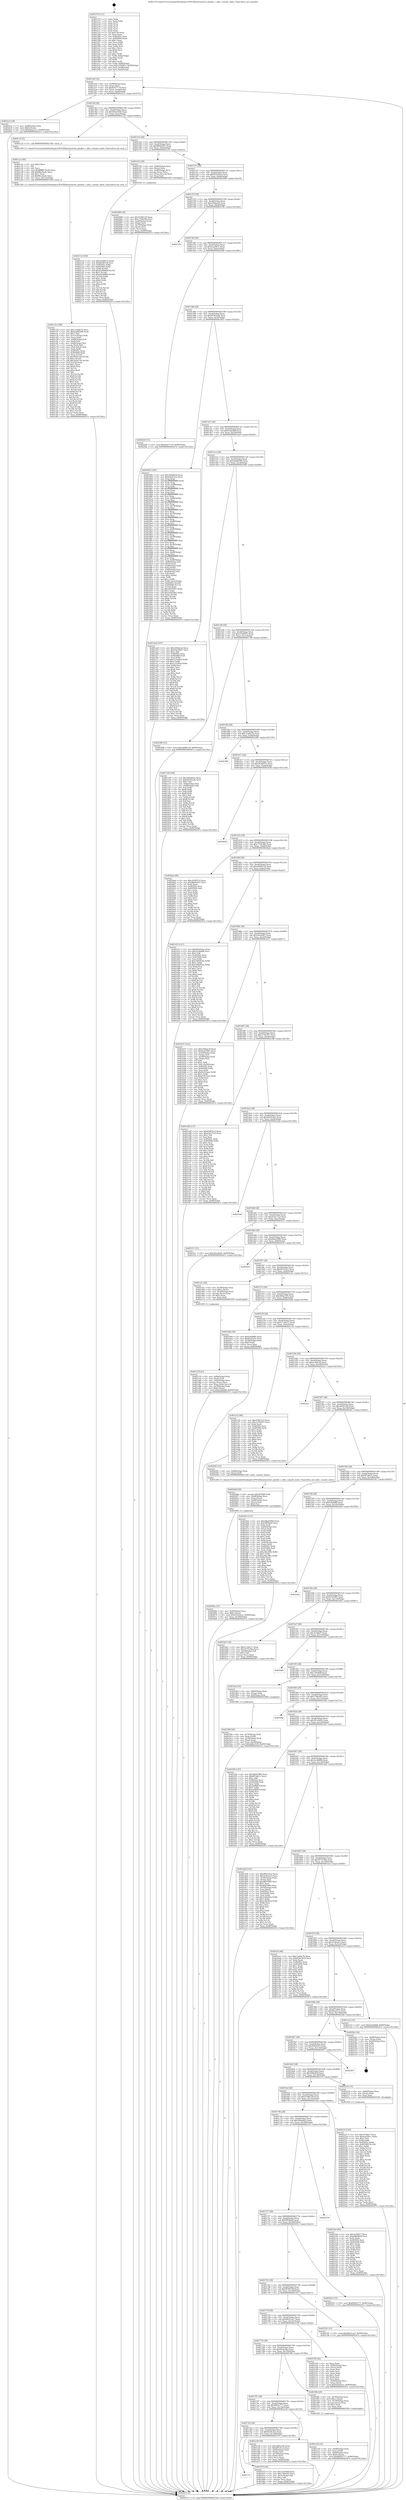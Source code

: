 digraph "0x401270" {
  label = "0x401270 (/mnt/c/Users/mathe/Desktop/tcc/POCII/binaries/extr_gitalloc.c_alloc_commit_index_Final-ollvm.out::main(0))"
  labelloc = "t"
  node[shape=record]

  Entry [label="",width=0.3,height=0.3,shape=circle,fillcolor=black,style=filled]
  "0x4012df" [label="{
     0x4012df [32]\l
     | [instrs]\l
     &nbsp;&nbsp;0x4012df \<+6\>: mov -0x90(%rbp),%eax\l
     &nbsp;&nbsp;0x4012e5 \<+2\>: mov %eax,%ecx\l
     &nbsp;&nbsp;0x4012e7 \<+6\>: sub $0x82477c70,%ecx\l
     &nbsp;&nbsp;0x4012ed \<+6\>: mov %eax,-0xa4(%rbp)\l
     &nbsp;&nbsp;0x4012f3 \<+6\>: mov %ecx,-0xa8(%rbp)\l
     &nbsp;&nbsp;0x4012f9 \<+6\>: je 00000000004022e2 \<main+0x1072\>\l
  }"]
  "0x4022e2" [label="{
     0x4022e2 [28]\l
     | [instrs]\l
     &nbsp;&nbsp;0x4022e2 \<+7\>: mov -0x88(%rbp),%rax\l
     &nbsp;&nbsp;0x4022e9 \<+6\>: movl $0x0,(%rax)\l
     &nbsp;&nbsp;0x4022ef \<+10\>: movl $0x44ae2c1e,-0x90(%rbp)\l
     &nbsp;&nbsp;0x4022f9 \<+5\>: jmp 000000000040247a \<main+0x120a\>\l
  }"]
  "0x4012ff" [label="{
     0x4012ff [28]\l
     | [instrs]\l
     &nbsp;&nbsp;0x4012ff \<+5\>: jmp 0000000000401304 \<main+0x94\>\l
     &nbsp;&nbsp;0x401304 \<+6\>: mov -0xa4(%rbp),%eax\l
     &nbsp;&nbsp;0x40130a \<+5\>: sub $0x82be3624,%eax\l
     &nbsp;&nbsp;0x40130f \<+6\>: mov %eax,-0xac(%rbp)\l
     &nbsp;&nbsp;0x401315 \<+6\>: je 0000000000401c25 \<main+0x9b5\>\l
  }"]
  Exit [label="",width=0.3,height=0.3,shape=circle,fillcolor=black,style=filled,peripheries=2]
  "0x401c25" [label="{
     0x401c25 [5]\l
     | [instrs]\l
     &nbsp;&nbsp;0x401c25 \<+5\>: call 0000000000401160 \<next_i\>\l
     | [calls]\l
     &nbsp;&nbsp;0x401160 \{1\} (/mnt/c/Users/mathe/Desktop/tcc/POCII/binaries/extr_gitalloc.c_alloc_commit_index_Final-ollvm.out::next_i)\l
  }"]
  "0x40131b" [label="{
     0x40131b [28]\l
     | [instrs]\l
     &nbsp;&nbsp;0x40131b \<+5\>: jmp 0000000000401320 \<main+0xb0\>\l
     &nbsp;&nbsp;0x401320 \<+6\>: mov -0xa4(%rbp),%eax\l
     &nbsp;&nbsp;0x401326 \<+5\>: sub $0x88b6e457,%eax\l
     &nbsp;&nbsp;0x40132b \<+6\>: mov %eax,-0xb0(%rbp)\l
     &nbsp;&nbsp;0x401331 \<+6\>: je 0000000000402103 \<main+0xe93\>\l
  }"]
  "0x40221f" [label="{
     0x40221f [145]\l
     | [instrs]\l
     &nbsp;&nbsp;0x40221f \<+5\>: mov $0x3e3d627,%ecx\l
     &nbsp;&nbsp;0x402224 \<+5\>: mov $0xaea2f4c1,%edx\l
     &nbsp;&nbsp;0x402229 \<+3\>: mov $0x1,%sil\l
     &nbsp;&nbsp;0x40222c \<+3\>: xor %r8d,%r8d\l
     &nbsp;&nbsp;0x40222f \<+8\>: mov 0x40505c,%r9d\l
     &nbsp;&nbsp;0x402237 \<+8\>: mov 0x405060,%r10d\l
     &nbsp;&nbsp;0x40223f \<+4\>: sub $0x1,%r8d\l
     &nbsp;&nbsp;0x402243 \<+3\>: mov %r9d,%r11d\l
     &nbsp;&nbsp;0x402246 \<+3\>: add %r8d,%r11d\l
     &nbsp;&nbsp;0x402249 \<+4\>: imul %r11d,%r9d\l
     &nbsp;&nbsp;0x40224d \<+4\>: and $0x1,%r9d\l
     &nbsp;&nbsp;0x402251 \<+4\>: cmp $0x0,%r9d\l
     &nbsp;&nbsp;0x402255 \<+3\>: sete %bl\l
     &nbsp;&nbsp;0x402258 \<+4\>: cmp $0xa,%r10d\l
     &nbsp;&nbsp;0x40225c \<+4\>: setl %r14b\l
     &nbsp;&nbsp;0x402260 \<+3\>: mov %bl,%r15b\l
     &nbsp;&nbsp;0x402263 \<+4\>: xor $0xff,%r15b\l
     &nbsp;&nbsp;0x402267 \<+3\>: mov %r14b,%r12b\l
     &nbsp;&nbsp;0x40226a \<+4\>: xor $0xff,%r12b\l
     &nbsp;&nbsp;0x40226e \<+4\>: xor $0x1,%sil\l
     &nbsp;&nbsp;0x402272 \<+3\>: mov %r15b,%r13b\l
     &nbsp;&nbsp;0x402275 \<+4\>: and $0xff,%r13b\l
     &nbsp;&nbsp;0x402279 \<+3\>: and %sil,%bl\l
     &nbsp;&nbsp;0x40227c \<+3\>: mov %r12b,%al\l
     &nbsp;&nbsp;0x40227f \<+2\>: and $0xff,%al\l
     &nbsp;&nbsp;0x402281 \<+3\>: and %sil,%r14b\l
     &nbsp;&nbsp;0x402284 \<+3\>: or %bl,%r13b\l
     &nbsp;&nbsp;0x402287 \<+3\>: or %r14b,%al\l
     &nbsp;&nbsp;0x40228a \<+3\>: xor %al,%r13b\l
     &nbsp;&nbsp;0x40228d \<+3\>: or %r12b,%r15b\l
     &nbsp;&nbsp;0x402290 \<+4\>: xor $0xff,%r15b\l
     &nbsp;&nbsp;0x402294 \<+4\>: or $0x1,%sil\l
     &nbsp;&nbsp;0x402298 \<+3\>: and %sil,%r15b\l
     &nbsp;&nbsp;0x40229b \<+3\>: or %r15b,%r13b\l
     &nbsp;&nbsp;0x40229e \<+4\>: test $0x1,%r13b\l
     &nbsp;&nbsp;0x4022a2 \<+3\>: cmovne %edx,%ecx\l
     &nbsp;&nbsp;0x4022a5 \<+6\>: mov %ecx,-0x90(%rbp)\l
     &nbsp;&nbsp;0x4022ab \<+5\>: jmp 000000000040247a \<main+0x120a\>\l
  }"]
  "0x402103" [label="{
     0x402103 [26]\l
     | [instrs]\l
     &nbsp;&nbsp;0x402103 \<+4\>: mov -0x68(%rbp),%rax\l
     &nbsp;&nbsp;0x402107 \<+3\>: mov (%rax),%rax\l
     &nbsp;&nbsp;0x40210a \<+4\>: mov -0x40(%rbp),%rcx\l
     &nbsp;&nbsp;0x40210e \<+3\>: movslq (%rcx),%rcx\l
     &nbsp;&nbsp;0x402111 \<+4\>: mov (%rax,%rcx,8),%rax\l
     &nbsp;&nbsp;0x402115 \<+3\>: mov %rax,%rdi\l
     &nbsp;&nbsp;0x402118 \<+5\>: call 0000000000401030 \<free@plt\>\l
     | [calls]\l
     &nbsp;&nbsp;0x401030 \{1\} (unknown)\l
  }"]
  "0x401337" [label="{
     0x401337 [28]\l
     | [instrs]\l
     &nbsp;&nbsp;0x401337 \<+5\>: jmp 000000000040133c \<main+0xcc\>\l
     &nbsp;&nbsp;0x40133c \<+6\>: mov -0xa4(%rbp),%eax\l
     &nbsp;&nbsp;0x401342 \<+5\>: sub $0x925d3ee3,%eax\l
     &nbsp;&nbsp;0x401347 \<+6\>: mov %eax,-0xb4(%rbp)\l
     &nbsp;&nbsp;0x40134d \<+6\>: je 0000000000402089 \<main+0xe19\>\l
  }"]
  "0x40211d" [label="{
     0x40211d [100]\l
     | [instrs]\l
     &nbsp;&nbsp;0x40211d \<+5\>: mov $0xc634957e,%edx\l
     &nbsp;&nbsp;0x402122 \<+5\>: mov $0x6038510f,%esi\l
     &nbsp;&nbsp;0x402127 \<+8\>: mov 0x40505c,%r8d\l
     &nbsp;&nbsp;0x40212f \<+8\>: mov 0x405060,%r9d\l
     &nbsp;&nbsp;0x402137 \<+3\>: mov %r8d,%r10d\l
     &nbsp;&nbsp;0x40213a \<+7\>: add $0x43e60969,%r10d\l
     &nbsp;&nbsp;0x402141 \<+4\>: sub $0x1,%r10d\l
     &nbsp;&nbsp;0x402145 \<+7\>: sub $0x43e60969,%r10d\l
     &nbsp;&nbsp;0x40214c \<+4\>: imul %r10d,%r8d\l
     &nbsp;&nbsp;0x402150 \<+4\>: and $0x1,%r8d\l
     &nbsp;&nbsp;0x402154 \<+4\>: cmp $0x0,%r8d\l
     &nbsp;&nbsp;0x402158 \<+4\>: sete %r11b\l
     &nbsp;&nbsp;0x40215c \<+4\>: cmp $0xa,%r9d\l
     &nbsp;&nbsp;0x402160 \<+3\>: setl %bl\l
     &nbsp;&nbsp;0x402163 \<+3\>: mov %r11b,%r14b\l
     &nbsp;&nbsp;0x402166 \<+3\>: and %bl,%r14b\l
     &nbsp;&nbsp;0x402169 \<+3\>: xor %bl,%r11b\l
     &nbsp;&nbsp;0x40216c \<+3\>: or %r11b,%r14b\l
     &nbsp;&nbsp;0x40216f \<+4\>: test $0x1,%r14b\l
     &nbsp;&nbsp;0x402173 \<+3\>: cmovne %esi,%edx\l
     &nbsp;&nbsp;0x402176 \<+6\>: mov %edx,-0x90(%rbp)\l
     &nbsp;&nbsp;0x40217c \<+5\>: jmp 000000000040247a \<main+0x120a\>\l
  }"]
  "0x402089" [label="{
     0x402089 [36]\l
     | [instrs]\l
     &nbsp;&nbsp;0x402089 \<+5\>: mov $0x519f4128,%eax\l
     &nbsp;&nbsp;0x40208e \<+5\>: mov $0xc759436b,%ecx\l
     &nbsp;&nbsp;0x402093 \<+4\>: mov -0x40(%rbp),%rdx\l
     &nbsp;&nbsp;0x402097 \<+2\>: mov (%rdx),%esi\l
     &nbsp;&nbsp;0x402099 \<+4\>: mov -0x70(%rbp),%rdx\l
     &nbsp;&nbsp;0x40209d \<+2\>: cmp (%rdx),%esi\l
     &nbsp;&nbsp;0x40209f \<+3\>: cmovl %ecx,%eax\l
     &nbsp;&nbsp;0x4020a2 \<+6\>: mov %eax,-0x90(%rbp)\l
     &nbsp;&nbsp;0x4020a8 \<+5\>: jmp 000000000040247a \<main+0x120a\>\l
  }"]
  "0x401353" [label="{
     0x401353 [28]\l
     | [instrs]\l
     &nbsp;&nbsp;0x401353 \<+5\>: jmp 0000000000401358 \<main+0xe8\>\l
     &nbsp;&nbsp;0x401358 \<+6\>: mov -0xa4(%rbp),%eax\l
     &nbsp;&nbsp;0x40135e \<+5\>: sub $0xa50daec6,%eax\l
     &nbsp;&nbsp;0x401363 \<+6\>: mov %eax,-0xb8(%rbp)\l
     &nbsp;&nbsp;0x401369 \<+6\>: je 000000000040235b \<main+0x10eb\>\l
  }"]
  "0x40206a" [label="{
     0x40206a [31]\l
     | [instrs]\l
     &nbsp;&nbsp;0x40206a \<+4\>: mov -0x40(%rbp),%rcx\l
     &nbsp;&nbsp;0x40206e \<+6\>: movl $0x0,(%rcx)\l
     &nbsp;&nbsp;0x402074 \<+10\>: movl $0x925d3ee3,-0x90(%rbp)\l
     &nbsp;&nbsp;0x40207e \<+6\>: mov %eax,-0x160(%rbp)\l
     &nbsp;&nbsp;0x402084 \<+5\>: jmp 000000000040247a \<main+0x120a\>\l
  }"]
  "0x40235b" [label="{
     0x40235b\l
  }", style=dashed]
  "0x40136f" [label="{
     0x40136f [28]\l
     | [instrs]\l
     &nbsp;&nbsp;0x40136f \<+5\>: jmp 0000000000401374 \<main+0x104\>\l
     &nbsp;&nbsp;0x401374 \<+6\>: mov -0xa4(%rbp),%eax\l
     &nbsp;&nbsp;0x40137a \<+5\>: sub $0xaea2f4c1,%eax\l
     &nbsp;&nbsp;0x40137f \<+6\>: mov %eax,-0xbc(%rbp)\l
     &nbsp;&nbsp;0x401385 \<+6\>: je 00000000004022b0 \<main+0x1040\>\l
  }"]
  "0x40204d" [label="{
     0x40204d [29]\l
     | [instrs]\l
     &nbsp;&nbsp;0x40204d \<+10\>: movabs $0x4030b6,%rdi\l
     &nbsp;&nbsp;0x402057 \<+4\>: mov -0x48(%rbp),%rcx\l
     &nbsp;&nbsp;0x40205b \<+2\>: mov %eax,(%rcx)\l
     &nbsp;&nbsp;0x40205d \<+4\>: mov -0x48(%rbp),%rcx\l
     &nbsp;&nbsp;0x402061 \<+2\>: mov (%rcx),%esi\l
     &nbsp;&nbsp;0x402063 \<+2\>: mov $0x0,%al\l
     &nbsp;&nbsp;0x402065 \<+5\>: call 0000000000401040 \<printf@plt\>\l
     | [calls]\l
     &nbsp;&nbsp;0x401040 \{1\} (unknown)\l
  }"]
  "0x4022b0" [label="{
     0x4022b0 [15]\l
     | [instrs]\l
     &nbsp;&nbsp;0x4022b0 \<+10\>: movl $0x82477c70,-0x90(%rbp)\l
     &nbsp;&nbsp;0x4022ba \<+5\>: jmp 000000000040247a \<main+0x120a\>\l
  }"]
  "0x40138b" [label="{
     0x40138b [28]\l
     | [instrs]\l
     &nbsp;&nbsp;0x40138b \<+5\>: jmp 0000000000401390 \<main+0x120\>\l
     &nbsp;&nbsp;0x401390 \<+6\>: mov -0xa4(%rbp),%eax\l
     &nbsp;&nbsp;0x401396 \<+5\>: sub $0xb0363a36,%eax\l
     &nbsp;&nbsp;0x40139b \<+6\>: mov %eax,-0xc0(%rbp)\l
     &nbsp;&nbsp;0x4013a1 \<+6\>: je 0000000000401843 \<main+0x5d3\>\l
  }"]
  "0x401c52" [label="{
     0x401c52 [180]\l
     | [instrs]\l
     &nbsp;&nbsp;0x401c52 \<+5\>: mov $0xc1ab8a7b,%ecx\l
     &nbsp;&nbsp;0x401c57 \<+5\>: mov $0xbda80396,%edx\l
     &nbsp;&nbsp;0x401c5c \<+3\>: mov $0x1,%sil\l
     &nbsp;&nbsp;0x401c5f \<+6\>: mov -0x15c(%rbp),%edi\l
     &nbsp;&nbsp;0x401c65 \<+3\>: imul %eax,%edi\l
     &nbsp;&nbsp;0x401c68 \<+4\>: mov -0x68(%rbp),%r8\l
     &nbsp;&nbsp;0x401c6c \<+3\>: mov (%r8),%r8\l
     &nbsp;&nbsp;0x401c6f \<+4\>: mov -0x60(%rbp),%r9\l
     &nbsp;&nbsp;0x401c73 \<+3\>: movslq (%r9),%r9\l
     &nbsp;&nbsp;0x401c76 \<+4\>: mov (%r8,%r9,8),%r8\l
     &nbsp;&nbsp;0x401c7a \<+3\>: mov %edi,(%r8)\l
     &nbsp;&nbsp;0x401c7d \<+7\>: mov 0x40505c,%eax\l
     &nbsp;&nbsp;0x401c84 \<+7\>: mov 0x405060,%edi\l
     &nbsp;&nbsp;0x401c8b \<+3\>: mov %eax,%r10d\l
     &nbsp;&nbsp;0x401c8e \<+7\>: sub $0x5fc6e7a6,%r10d\l
     &nbsp;&nbsp;0x401c95 \<+4\>: sub $0x1,%r10d\l
     &nbsp;&nbsp;0x401c99 \<+7\>: add $0x5fc6e7a6,%r10d\l
     &nbsp;&nbsp;0x401ca0 \<+4\>: imul %r10d,%eax\l
     &nbsp;&nbsp;0x401ca4 \<+3\>: and $0x1,%eax\l
     &nbsp;&nbsp;0x401ca7 \<+3\>: cmp $0x0,%eax\l
     &nbsp;&nbsp;0x401caa \<+4\>: sete %r11b\l
     &nbsp;&nbsp;0x401cae \<+3\>: cmp $0xa,%edi\l
     &nbsp;&nbsp;0x401cb1 \<+3\>: setl %bl\l
     &nbsp;&nbsp;0x401cb4 \<+3\>: mov %r11b,%r14b\l
     &nbsp;&nbsp;0x401cb7 \<+4\>: xor $0xff,%r14b\l
     &nbsp;&nbsp;0x401cbb \<+3\>: mov %bl,%r15b\l
     &nbsp;&nbsp;0x401cbe \<+4\>: xor $0xff,%r15b\l
     &nbsp;&nbsp;0x401cc2 \<+4\>: xor $0x1,%sil\l
     &nbsp;&nbsp;0x401cc6 \<+3\>: mov %r14b,%r12b\l
     &nbsp;&nbsp;0x401cc9 \<+4\>: and $0xff,%r12b\l
     &nbsp;&nbsp;0x401ccd \<+3\>: and %sil,%r11b\l
     &nbsp;&nbsp;0x401cd0 \<+3\>: mov %r15b,%r13b\l
     &nbsp;&nbsp;0x401cd3 \<+4\>: and $0xff,%r13b\l
     &nbsp;&nbsp;0x401cd7 \<+3\>: and %sil,%bl\l
     &nbsp;&nbsp;0x401cda \<+3\>: or %r11b,%r12b\l
     &nbsp;&nbsp;0x401cdd \<+3\>: or %bl,%r13b\l
     &nbsp;&nbsp;0x401ce0 \<+3\>: xor %r13b,%r12b\l
     &nbsp;&nbsp;0x401ce3 \<+3\>: or %r15b,%r14b\l
     &nbsp;&nbsp;0x401ce6 \<+4\>: xor $0xff,%r14b\l
     &nbsp;&nbsp;0x401cea \<+4\>: or $0x1,%sil\l
     &nbsp;&nbsp;0x401cee \<+3\>: and %sil,%r14b\l
     &nbsp;&nbsp;0x401cf1 \<+3\>: or %r14b,%r12b\l
     &nbsp;&nbsp;0x401cf4 \<+4\>: test $0x1,%r12b\l
     &nbsp;&nbsp;0x401cf8 \<+3\>: cmovne %edx,%ecx\l
     &nbsp;&nbsp;0x401cfb \<+6\>: mov %ecx,-0x90(%rbp)\l
     &nbsp;&nbsp;0x401d01 \<+5\>: jmp 000000000040247a \<main+0x120a\>\l
  }"]
  "0x401843" [label="{
     0x401843 [301]\l
     | [instrs]\l
     &nbsp;&nbsp;0x401843 \<+5\>: mov $0x549a44a5,%eax\l
     &nbsp;&nbsp;0x401848 \<+5\>: mov $0x6d28c5e2,%ecx\l
     &nbsp;&nbsp;0x40184d \<+3\>: mov %rsp,%rdx\l
     &nbsp;&nbsp;0x401850 \<+4\>: add $0xfffffffffffffff0,%rdx\l
     &nbsp;&nbsp;0x401854 \<+3\>: mov %rdx,%rsp\l
     &nbsp;&nbsp;0x401857 \<+7\>: mov %rdx,-0x88(%rbp)\l
     &nbsp;&nbsp;0x40185e \<+3\>: mov %rsp,%rdx\l
     &nbsp;&nbsp;0x401861 \<+4\>: add $0xfffffffffffffff0,%rdx\l
     &nbsp;&nbsp;0x401865 \<+3\>: mov %rdx,%rsp\l
     &nbsp;&nbsp;0x401868 \<+3\>: mov %rsp,%rsi\l
     &nbsp;&nbsp;0x40186b \<+4\>: add $0xfffffffffffffff0,%rsi\l
     &nbsp;&nbsp;0x40186f \<+3\>: mov %rsi,%rsp\l
     &nbsp;&nbsp;0x401872 \<+4\>: mov %rsi,-0x80(%rbp)\l
     &nbsp;&nbsp;0x401876 \<+3\>: mov %rsp,%rsi\l
     &nbsp;&nbsp;0x401879 \<+4\>: add $0xfffffffffffffff0,%rsi\l
     &nbsp;&nbsp;0x40187d \<+3\>: mov %rsi,%rsp\l
     &nbsp;&nbsp;0x401880 \<+4\>: mov %rsi,-0x78(%rbp)\l
     &nbsp;&nbsp;0x401884 \<+3\>: mov %rsp,%rsi\l
     &nbsp;&nbsp;0x401887 \<+4\>: add $0xfffffffffffffff0,%rsi\l
     &nbsp;&nbsp;0x40188b \<+3\>: mov %rsi,%rsp\l
     &nbsp;&nbsp;0x40188e \<+4\>: mov %rsi,-0x70(%rbp)\l
     &nbsp;&nbsp;0x401892 \<+3\>: mov %rsp,%rsi\l
     &nbsp;&nbsp;0x401895 \<+4\>: add $0xfffffffffffffff0,%rsi\l
     &nbsp;&nbsp;0x401899 \<+3\>: mov %rsi,%rsp\l
     &nbsp;&nbsp;0x40189c \<+4\>: mov %rsi,-0x68(%rbp)\l
     &nbsp;&nbsp;0x4018a0 \<+3\>: mov %rsp,%rsi\l
     &nbsp;&nbsp;0x4018a3 \<+4\>: add $0xfffffffffffffff0,%rsi\l
     &nbsp;&nbsp;0x4018a7 \<+3\>: mov %rsi,%rsp\l
     &nbsp;&nbsp;0x4018aa \<+4\>: mov %rsi,-0x60(%rbp)\l
     &nbsp;&nbsp;0x4018ae \<+3\>: mov %rsp,%rsi\l
     &nbsp;&nbsp;0x4018b1 \<+4\>: add $0xfffffffffffffff0,%rsi\l
     &nbsp;&nbsp;0x4018b5 \<+3\>: mov %rsi,%rsp\l
     &nbsp;&nbsp;0x4018b8 \<+4\>: mov %rsi,-0x58(%rbp)\l
     &nbsp;&nbsp;0x4018bc \<+3\>: mov %rsp,%rsi\l
     &nbsp;&nbsp;0x4018bf \<+4\>: add $0xfffffffffffffff0,%rsi\l
     &nbsp;&nbsp;0x4018c3 \<+3\>: mov %rsi,%rsp\l
     &nbsp;&nbsp;0x4018c6 \<+4\>: mov %rsi,-0x50(%rbp)\l
     &nbsp;&nbsp;0x4018ca \<+3\>: mov %rsp,%rsi\l
     &nbsp;&nbsp;0x4018cd \<+4\>: add $0xfffffffffffffff0,%rsi\l
     &nbsp;&nbsp;0x4018d1 \<+3\>: mov %rsi,%rsp\l
     &nbsp;&nbsp;0x4018d4 \<+4\>: mov %rsi,-0x48(%rbp)\l
     &nbsp;&nbsp;0x4018d8 \<+3\>: mov %rsp,%rsi\l
     &nbsp;&nbsp;0x4018db \<+4\>: add $0xfffffffffffffff0,%rsi\l
     &nbsp;&nbsp;0x4018df \<+3\>: mov %rsi,%rsp\l
     &nbsp;&nbsp;0x4018e2 \<+4\>: mov %rsi,-0x40(%rbp)\l
     &nbsp;&nbsp;0x4018e6 \<+7\>: mov -0x88(%rbp),%rsi\l
     &nbsp;&nbsp;0x4018ed \<+6\>: movl $0x0,(%rsi)\l
     &nbsp;&nbsp;0x4018f3 \<+6\>: mov -0x94(%rbp),%edi\l
     &nbsp;&nbsp;0x4018f9 \<+2\>: mov %edi,(%rdx)\l
     &nbsp;&nbsp;0x4018fb \<+4\>: mov -0x80(%rbp),%rsi\l
     &nbsp;&nbsp;0x4018ff \<+7\>: mov -0xa0(%rbp),%r8\l
     &nbsp;&nbsp;0x401906 \<+3\>: mov %r8,(%rsi)\l
     &nbsp;&nbsp;0x401909 \<+3\>: cmpl $0x2,(%rdx)\l
     &nbsp;&nbsp;0x40190c \<+4\>: setne %r9b\l
     &nbsp;&nbsp;0x401910 \<+4\>: and $0x1,%r9b\l
     &nbsp;&nbsp;0x401914 \<+4\>: mov %r9b,-0x31(%rbp)\l
     &nbsp;&nbsp;0x401918 \<+8\>: mov 0x40505c,%r10d\l
     &nbsp;&nbsp;0x401920 \<+8\>: mov 0x405060,%r11d\l
     &nbsp;&nbsp;0x401928 \<+3\>: mov %r10d,%ebx\l
     &nbsp;&nbsp;0x40192b \<+6\>: sub $0x20e65db1,%ebx\l
     &nbsp;&nbsp;0x401931 \<+3\>: sub $0x1,%ebx\l
     &nbsp;&nbsp;0x401934 \<+6\>: add $0x20e65db1,%ebx\l
     &nbsp;&nbsp;0x40193a \<+4\>: imul %ebx,%r10d\l
     &nbsp;&nbsp;0x40193e \<+4\>: and $0x1,%r10d\l
     &nbsp;&nbsp;0x401942 \<+4\>: cmp $0x0,%r10d\l
     &nbsp;&nbsp;0x401946 \<+4\>: sete %r9b\l
     &nbsp;&nbsp;0x40194a \<+4\>: cmp $0xa,%r11d\l
     &nbsp;&nbsp;0x40194e \<+4\>: setl %r14b\l
     &nbsp;&nbsp;0x401952 \<+3\>: mov %r9b,%r15b\l
     &nbsp;&nbsp;0x401955 \<+3\>: and %r14b,%r15b\l
     &nbsp;&nbsp;0x401958 \<+3\>: xor %r14b,%r9b\l
     &nbsp;&nbsp;0x40195b \<+3\>: or %r9b,%r15b\l
     &nbsp;&nbsp;0x40195e \<+4\>: test $0x1,%r15b\l
     &nbsp;&nbsp;0x401962 \<+3\>: cmovne %ecx,%eax\l
     &nbsp;&nbsp;0x401965 \<+6\>: mov %eax,-0x90(%rbp)\l
     &nbsp;&nbsp;0x40196b \<+5\>: jmp 000000000040247a \<main+0x120a\>\l
  }"]
  "0x4013a7" [label="{
     0x4013a7 [28]\l
     | [instrs]\l
     &nbsp;&nbsp;0x4013a7 \<+5\>: jmp 00000000004013ac \<main+0x13c\>\l
     &nbsp;&nbsp;0x4013ac \<+6\>: mov -0xa4(%rbp),%eax\l
     &nbsp;&nbsp;0x4013b2 \<+5\>: sub $0xb1bbdbff,%eax\l
     &nbsp;&nbsp;0x4013b7 \<+6\>: mov %eax,-0xc4(%rbp)\l
     &nbsp;&nbsp;0x4013bd \<+6\>: je 0000000000401aa4 \<main+0x834\>\l
  }"]
  "0x401c2a" [label="{
     0x401c2a [40]\l
     | [instrs]\l
     &nbsp;&nbsp;0x401c2a \<+5\>: mov $0x2,%ecx\l
     &nbsp;&nbsp;0x401c2f \<+1\>: cltd\l
     &nbsp;&nbsp;0x401c30 \<+2\>: idiv %ecx\l
     &nbsp;&nbsp;0x401c32 \<+6\>: imul $0xfffffffe,%edx,%ecx\l
     &nbsp;&nbsp;0x401c38 \<+6\>: add $0x86cebe4c,%ecx\l
     &nbsp;&nbsp;0x401c3e \<+3\>: add $0x1,%ecx\l
     &nbsp;&nbsp;0x401c41 \<+6\>: sub $0x86cebe4c,%ecx\l
     &nbsp;&nbsp;0x401c47 \<+6\>: mov %ecx,-0x15c(%rbp)\l
     &nbsp;&nbsp;0x401c4d \<+5\>: call 0000000000401160 \<next_i\>\l
     | [calls]\l
     &nbsp;&nbsp;0x401160 \{1\} (/mnt/c/Users/mathe/Desktop/tcc/POCII/binaries/extr_gitalloc.c_alloc_commit_index_Final-ollvm.out::next_i)\l
  }"]
  "0x401aa4" [label="{
     0x401aa4 [147]\l
     | [instrs]\l
     &nbsp;&nbsp;0x401aa4 \<+5\>: mov $0xa50daec6,%eax\l
     &nbsp;&nbsp;0x401aa9 \<+5\>: mov $0xc9ae9d47,%ecx\l
     &nbsp;&nbsp;0x401aae \<+2\>: mov $0x1,%dl\l
     &nbsp;&nbsp;0x401ab0 \<+7\>: mov 0x40505c,%esi\l
     &nbsp;&nbsp;0x401ab7 \<+7\>: mov 0x405060,%edi\l
     &nbsp;&nbsp;0x401abe \<+3\>: mov %esi,%r8d\l
     &nbsp;&nbsp;0x401ac1 \<+7\>: add $0x123cf4a9,%r8d\l
     &nbsp;&nbsp;0x401ac8 \<+4\>: sub $0x1,%r8d\l
     &nbsp;&nbsp;0x401acc \<+7\>: sub $0x123cf4a9,%r8d\l
     &nbsp;&nbsp;0x401ad3 \<+4\>: imul %r8d,%esi\l
     &nbsp;&nbsp;0x401ad7 \<+3\>: and $0x1,%esi\l
     &nbsp;&nbsp;0x401ada \<+3\>: cmp $0x0,%esi\l
     &nbsp;&nbsp;0x401add \<+4\>: sete %r9b\l
     &nbsp;&nbsp;0x401ae1 \<+3\>: cmp $0xa,%edi\l
     &nbsp;&nbsp;0x401ae4 \<+4\>: setl %r10b\l
     &nbsp;&nbsp;0x401ae8 \<+3\>: mov %r9b,%r11b\l
     &nbsp;&nbsp;0x401aeb \<+4\>: xor $0xff,%r11b\l
     &nbsp;&nbsp;0x401aef \<+3\>: mov %r10b,%bl\l
     &nbsp;&nbsp;0x401af2 \<+3\>: xor $0xff,%bl\l
     &nbsp;&nbsp;0x401af5 \<+3\>: xor $0x1,%dl\l
     &nbsp;&nbsp;0x401af8 \<+3\>: mov %r11b,%r14b\l
     &nbsp;&nbsp;0x401afb \<+4\>: and $0xff,%r14b\l
     &nbsp;&nbsp;0x401aff \<+3\>: and %dl,%r9b\l
     &nbsp;&nbsp;0x401b02 \<+3\>: mov %bl,%r15b\l
     &nbsp;&nbsp;0x401b05 \<+4\>: and $0xff,%r15b\l
     &nbsp;&nbsp;0x401b09 \<+3\>: and %dl,%r10b\l
     &nbsp;&nbsp;0x401b0c \<+3\>: or %r9b,%r14b\l
     &nbsp;&nbsp;0x401b0f \<+3\>: or %r10b,%r15b\l
     &nbsp;&nbsp;0x401b12 \<+3\>: xor %r15b,%r14b\l
     &nbsp;&nbsp;0x401b15 \<+3\>: or %bl,%r11b\l
     &nbsp;&nbsp;0x401b18 \<+4\>: xor $0xff,%r11b\l
     &nbsp;&nbsp;0x401b1c \<+3\>: or $0x1,%dl\l
     &nbsp;&nbsp;0x401b1f \<+3\>: and %dl,%r11b\l
     &nbsp;&nbsp;0x401b22 \<+3\>: or %r11b,%r14b\l
     &nbsp;&nbsp;0x401b25 \<+4\>: test $0x1,%r14b\l
     &nbsp;&nbsp;0x401b29 \<+3\>: cmovne %ecx,%eax\l
     &nbsp;&nbsp;0x401b2c \<+6\>: mov %eax,-0x90(%rbp)\l
     &nbsp;&nbsp;0x401b32 \<+5\>: jmp 000000000040247a \<main+0x120a\>\l
  }"]
  "0x4013c3" [label="{
     0x4013c3 [28]\l
     | [instrs]\l
     &nbsp;&nbsp;0x4013c3 \<+5\>: jmp 00000000004013c8 \<main+0x158\>\l
     &nbsp;&nbsp;0x4013c8 \<+6\>: mov -0xa4(%rbp),%eax\l
     &nbsp;&nbsp;0x4013ce \<+5\>: sub $0xbda80396,%eax\l
     &nbsp;&nbsp;0x4013d3 \<+6\>: mov %eax,-0xc8(%rbp)\l
     &nbsp;&nbsp;0x4013d9 \<+6\>: je 0000000000401d06 \<main+0xa96\>\l
  }"]
  "0x401a79" [label="{
     0x401a79 [43]\l
     | [instrs]\l
     &nbsp;&nbsp;0x401a79 \<+4\>: mov -0x68(%rbp),%rdi\l
     &nbsp;&nbsp;0x401a7d \<+3\>: mov (%rdi),%rdi\l
     &nbsp;&nbsp;0x401a80 \<+4\>: mov -0x60(%rbp),%rcx\l
     &nbsp;&nbsp;0x401a84 \<+3\>: movslq (%rcx),%rcx\l
     &nbsp;&nbsp;0x401a87 \<+4\>: mov %rax,(%rdi,%rcx,8)\l
     &nbsp;&nbsp;0x401a8b \<+4\>: mov -0x50(%rbp),%rax\l
     &nbsp;&nbsp;0x401a8f \<+6\>: movl $0x0,(%rax)\l
     &nbsp;&nbsp;0x401a95 \<+10\>: movl $0xb1bbdbff,-0x90(%rbp)\l
     &nbsp;&nbsp;0x401a9f \<+5\>: jmp 000000000040247a \<main+0x120a\>\l
  }"]
  "0x401d06" [label="{
     0x401d06 [15]\l
     | [instrs]\l
     &nbsp;&nbsp;0x401d06 \<+10\>: movl $0xc8d96129,-0x90(%rbp)\l
     &nbsp;&nbsp;0x401d10 \<+5\>: jmp 000000000040247a \<main+0x120a\>\l
  }"]
  "0x4013df" [label="{
     0x4013df [28]\l
     | [instrs]\l
     &nbsp;&nbsp;0x4013df \<+5\>: jmp 00000000004013e4 \<main+0x174\>\l
     &nbsp;&nbsp;0x4013e4 \<+6\>: mov -0xa4(%rbp),%eax\l
     &nbsp;&nbsp;0x4013ea \<+5\>: sub $0xc193697c,%eax\l
     &nbsp;&nbsp;0x4013ef \<+6\>: mov %eax,-0xcc(%rbp)\l
     &nbsp;&nbsp;0x4013f5 \<+6\>: je 00000000004017d9 \<main+0x569\>\l
  }"]
  "0x401a18" [label="{
     0x401a18 [32]\l
     | [instrs]\l
     &nbsp;&nbsp;0x401a18 \<+4\>: mov -0x68(%rbp),%rdi\l
     &nbsp;&nbsp;0x401a1c \<+3\>: mov %rax,(%rdi)\l
     &nbsp;&nbsp;0x401a1f \<+4\>: mov -0x60(%rbp),%rax\l
     &nbsp;&nbsp;0x401a23 \<+6\>: movl $0x0,(%rax)\l
     &nbsp;&nbsp;0x401a29 \<+10\>: movl $0x6893e777,-0x90(%rbp)\l
     &nbsp;&nbsp;0x401a33 \<+5\>: jmp 000000000040247a \<main+0x120a\>\l
  }"]
  "0x4017d9" [label="{
     0x4017d9 [106]\l
     | [instrs]\l
     &nbsp;&nbsp;0x4017d9 \<+5\>: mov $0x549a44a5,%eax\l
     &nbsp;&nbsp;0x4017de \<+5\>: mov $0xb0363a36,%ecx\l
     &nbsp;&nbsp;0x4017e3 \<+2\>: mov $0x1,%dl\l
     &nbsp;&nbsp;0x4017e5 \<+7\>: mov -0x8a(%rbp),%sil\l
     &nbsp;&nbsp;0x4017ec \<+7\>: mov -0x89(%rbp),%dil\l
     &nbsp;&nbsp;0x4017f3 \<+3\>: mov %sil,%r8b\l
     &nbsp;&nbsp;0x4017f6 \<+4\>: xor $0xff,%r8b\l
     &nbsp;&nbsp;0x4017fa \<+3\>: mov %dil,%r9b\l
     &nbsp;&nbsp;0x4017fd \<+4\>: xor $0xff,%r9b\l
     &nbsp;&nbsp;0x401801 \<+3\>: xor $0x1,%dl\l
     &nbsp;&nbsp;0x401804 \<+3\>: mov %r8b,%r10b\l
     &nbsp;&nbsp;0x401807 \<+4\>: and $0xff,%r10b\l
     &nbsp;&nbsp;0x40180b \<+3\>: and %dl,%sil\l
     &nbsp;&nbsp;0x40180e \<+3\>: mov %r9b,%r11b\l
     &nbsp;&nbsp;0x401811 \<+4\>: and $0xff,%r11b\l
     &nbsp;&nbsp;0x401815 \<+3\>: and %dl,%dil\l
     &nbsp;&nbsp;0x401818 \<+3\>: or %sil,%r10b\l
     &nbsp;&nbsp;0x40181b \<+3\>: or %dil,%r11b\l
     &nbsp;&nbsp;0x40181e \<+3\>: xor %r11b,%r10b\l
     &nbsp;&nbsp;0x401821 \<+3\>: or %r9b,%r8b\l
     &nbsp;&nbsp;0x401824 \<+4\>: xor $0xff,%r8b\l
     &nbsp;&nbsp;0x401828 \<+3\>: or $0x1,%dl\l
     &nbsp;&nbsp;0x40182b \<+3\>: and %dl,%r8b\l
     &nbsp;&nbsp;0x40182e \<+3\>: or %r8b,%r10b\l
     &nbsp;&nbsp;0x401831 \<+4\>: test $0x1,%r10b\l
     &nbsp;&nbsp;0x401835 \<+3\>: cmovne %ecx,%eax\l
     &nbsp;&nbsp;0x401838 \<+6\>: mov %eax,-0x90(%rbp)\l
     &nbsp;&nbsp;0x40183e \<+5\>: jmp 000000000040247a \<main+0x120a\>\l
  }"]
  "0x4013fb" [label="{
     0x4013fb [28]\l
     | [instrs]\l
     &nbsp;&nbsp;0x4013fb \<+5\>: jmp 0000000000401400 \<main+0x190\>\l
     &nbsp;&nbsp;0x401400 \<+6\>: mov -0xa4(%rbp),%eax\l
     &nbsp;&nbsp;0x401406 \<+5\>: sub $0xc1ab8a7b,%eax\l
     &nbsp;&nbsp;0x40140b \<+6\>: mov %eax,-0xd0(%rbp)\l
     &nbsp;&nbsp;0x401411 \<+6\>: je 0000000000402380 \<main+0x1110\>\l
  }"]
  "0x40247a" [label="{
     0x40247a [5]\l
     | [instrs]\l
     &nbsp;&nbsp;0x40247a \<+5\>: jmp 00000000004012df \<main+0x6f\>\l
  }"]
  "0x401270" [label="{
     0x401270 [111]\l
     | [instrs]\l
     &nbsp;&nbsp;0x401270 \<+1\>: push %rbp\l
     &nbsp;&nbsp;0x401271 \<+3\>: mov %rsp,%rbp\l
     &nbsp;&nbsp;0x401274 \<+2\>: push %r15\l
     &nbsp;&nbsp;0x401276 \<+2\>: push %r14\l
     &nbsp;&nbsp;0x401278 \<+2\>: push %r13\l
     &nbsp;&nbsp;0x40127a \<+2\>: push %r12\l
     &nbsp;&nbsp;0x40127c \<+1\>: push %rbx\l
     &nbsp;&nbsp;0x40127d \<+7\>: sub $0x158,%rsp\l
     &nbsp;&nbsp;0x401284 \<+2\>: xor %eax,%eax\l
     &nbsp;&nbsp;0x401286 \<+7\>: mov 0x40505c,%ecx\l
     &nbsp;&nbsp;0x40128d \<+7\>: mov 0x405060,%edx\l
     &nbsp;&nbsp;0x401294 \<+3\>: sub $0x1,%eax\l
     &nbsp;&nbsp;0x401297 \<+3\>: mov %ecx,%r8d\l
     &nbsp;&nbsp;0x40129a \<+3\>: add %eax,%r8d\l
     &nbsp;&nbsp;0x40129d \<+4\>: imul %r8d,%ecx\l
     &nbsp;&nbsp;0x4012a1 \<+3\>: and $0x1,%ecx\l
     &nbsp;&nbsp;0x4012a4 \<+3\>: cmp $0x0,%ecx\l
     &nbsp;&nbsp;0x4012a7 \<+4\>: sete %r9b\l
     &nbsp;&nbsp;0x4012ab \<+4\>: and $0x1,%r9b\l
     &nbsp;&nbsp;0x4012af \<+7\>: mov %r9b,-0x8a(%rbp)\l
     &nbsp;&nbsp;0x4012b6 \<+3\>: cmp $0xa,%edx\l
     &nbsp;&nbsp;0x4012b9 \<+4\>: setl %r9b\l
     &nbsp;&nbsp;0x4012bd \<+4\>: and $0x1,%r9b\l
     &nbsp;&nbsp;0x4012c1 \<+7\>: mov %r9b,-0x89(%rbp)\l
     &nbsp;&nbsp;0x4012c8 \<+10\>: movl $0xc193697c,-0x90(%rbp)\l
     &nbsp;&nbsp;0x4012d2 \<+6\>: mov %edi,-0x94(%rbp)\l
     &nbsp;&nbsp;0x4012d8 \<+7\>: mov %rsi,-0xa0(%rbp)\l
  }"]
  "0x4019bf" [label="{
     0x4019bf [30]\l
     | [instrs]\l
     &nbsp;&nbsp;0x4019bf \<+4\>: mov -0x78(%rbp),%rdi\l
     &nbsp;&nbsp;0x4019c3 \<+2\>: mov %eax,(%rdi)\l
     &nbsp;&nbsp;0x4019c5 \<+4\>: mov -0x78(%rbp),%rdi\l
     &nbsp;&nbsp;0x4019c9 \<+2\>: mov (%rdi),%eax\l
     &nbsp;&nbsp;0x4019cb \<+3\>: mov %eax,-0x30(%rbp)\l
     &nbsp;&nbsp;0x4019ce \<+10\>: movl $0xdd8a3195,-0x90(%rbp)\l
     &nbsp;&nbsp;0x4019d8 \<+5\>: jmp 000000000040247a \<main+0x120a\>\l
  }"]
  "0x4017cf" [label="{
     0x4017cf\l
  }", style=dashed]
  "0x402380" [label="{
     0x402380\l
  }", style=dashed]
  "0x401417" [label="{
     0x401417 [28]\l
     | [instrs]\l
     &nbsp;&nbsp;0x401417 \<+5\>: jmp 000000000040141c \<main+0x1ac\>\l
     &nbsp;&nbsp;0x40141c \<+6\>: mov -0xa4(%rbp),%eax\l
     &nbsp;&nbsp;0x401422 \<+5\>: sub $0xc634957e,%eax\l
     &nbsp;&nbsp;0x401427 \<+6\>: mov %eax,-0xd4(%rbp)\l
     &nbsp;&nbsp;0x40142d \<+6\>: je 0000000000402438 \<main+0x11c8\>\l
  }"]
  "0x401970" [label="{
     0x401970 [30]\l
     | [instrs]\l
     &nbsp;&nbsp;0x401970 \<+5\>: mov $0x134e4fdf,%eax\l
     &nbsp;&nbsp;0x401975 \<+5\>: mov $0x1760cfd2,%ecx\l
     &nbsp;&nbsp;0x40197a \<+3\>: mov -0x31(%rbp),%dl\l
     &nbsp;&nbsp;0x40197d \<+3\>: test $0x1,%dl\l
     &nbsp;&nbsp;0x401980 \<+3\>: cmovne %ecx,%eax\l
     &nbsp;&nbsp;0x401983 \<+6\>: mov %eax,-0x90(%rbp)\l
     &nbsp;&nbsp;0x401989 \<+5\>: jmp 000000000040247a \<main+0x120a\>\l
  }"]
  "0x402438" [label="{
     0x402438\l
  }", style=dashed]
  "0x401433" [label="{
     0x401433 [28]\l
     | [instrs]\l
     &nbsp;&nbsp;0x401433 \<+5\>: jmp 0000000000401438 \<main+0x1c8\>\l
     &nbsp;&nbsp;0x401438 \<+6\>: mov -0xa4(%rbp),%eax\l
     &nbsp;&nbsp;0x40143e \<+5\>: sub $0xc759436b,%eax\l
     &nbsp;&nbsp;0x401443 \<+6\>: mov %eax,-0xd8(%rbp)\l
     &nbsp;&nbsp;0x401449 \<+6\>: je 00000000004020ad \<main+0xe3d\>\l
  }"]
  "0x4017b3" [label="{
     0x4017b3 [28]\l
     | [instrs]\l
     &nbsp;&nbsp;0x4017b3 \<+5\>: jmp 00000000004017b8 \<main+0x548\>\l
     &nbsp;&nbsp;0x4017b8 \<+6\>: mov -0xa4(%rbp),%eax\l
     &nbsp;&nbsp;0x4017be \<+5\>: sub $0x6d28c5e2,%eax\l
     &nbsp;&nbsp;0x4017c3 \<+6\>: mov %eax,-0x158(%rbp)\l
     &nbsp;&nbsp;0x4017c9 \<+6\>: je 0000000000401970 \<main+0x700\>\l
  }"]
  "0x4020ad" [label="{
     0x4020ad [86]\l
     | [instrs]\l
     &nbsp;&nbsp;0x4020ad \<+5\>: mov $0xc634957e,%eax\l
     &nbsp;&nbsp;0x4020b2 \<+5\>: mov $0x88b6e457,%ecx\l
     &nbsp;&nbsp;0x4020b7 \<+2\>: xor %edx,%edx\l
     &nbsp;&nbsp;0x4020b9 \<+7\>: mov 0x40505c,%esi\l
     &nbsp;&nbsp;0x4020c0 \<+7\>: mov 0x405060,%edi\l
     &nbsp;&nbsp;0x4020c7 \<+3\>: sub $0x1,%edx\l
     &nbsp;&nbsp;0x4020ca \<+3\>: mov %esi,%r8d\l
     &nbsp;&nbsp;0x4020cd \<+3\>: add %edx,%r8d\l
     &nbsp;&nbsp;0x4020d0 \<+4\>: imul %r8d,%esi\l
     &nbsp;&nbsp;0x4020d4 \<+3\>: and $0x1,%esi\l
     &nbsp;&nbsp;0x4020d7 \<+3\>: cmp $0x0,%esi\l
     &nbsp;&nbsp;0x4020da \<+4\>: sete %r9b\l
     &nbsp;&nbsp;0x4020de \<+3\>: cmp $0xa,%edi\l
     &nbsp;&nbsp;0x4020e1 \<+4\>: setl %r10b\l
     &nbsp;&nbsp;0x4020e5 \<+3\>: mov %r9b,%r11b\l
     &nbsp;&nbsp;0x4020e8 \<+3\>: and %r10b,%r11b\l
     &nbsp;&nbsp;0x4020eb \<+3\>: xor %r10b,%r9b\l
     &nbsp;&nbsp;0x4020ee \<+3\>: or %r9b,%r11b\l
     &nbsp;&nbsp;0x4020f1 \<+4\>: test $0x1,%r11b\l
     &nbsp;&nbsp;0x4020f5 \<+3\>: cmovne %ecx,%eax\l
     &nbsp;&nbsp;0x4020f8 \<+6\>: mov %eax,-0x90(%rbp)\l
     &nbsp;&nbsp;0x4020fe \<+5\>: jmp 000000000040247a \<main+0x120a\>\l
  }"]
  "0x40144f" [label="{
     0x40144f [28]\l
     | [instrs]\l
     &nbsp;&nbsp;0x40144f \<+5\>: jmp 0000000000401454 \<main+0x1e4\>\l
     &nbsp;&nbsp;0x401454 \<+6\>: mov -0xa4(%rbp),%eax\l
     &nbsp;&nbsp;0x40145a \<+5\>: sub $0xc8d96129,%eax\l
     &nbsp;&nbsp;0x40145f \<+6\>: mov %eax,-0xdc(%rbp)\l
     &nbsp;&nbsp;0x401465 \<+6\>: je 0000000000401d15 \<main+0xaa5\>\l
  }"]
  "0x401a38" [label="{
     0x401a38 [36]\l
     | [instrs]\l
     &nbsp;&nbsp;0x401a38 \<+5\>: mov $0xed691c94,%eax\l
     &nbsp;&nbsp;0x401a3d \<+5\>: mov $0xd97ef1e2,%ecx\l
     &nbsp;&nbsp;0x401a42 \<+4\>: mov -0x60(%rbp),%rdx\l
     &nbsp;&nbsp;0x401a46 \<+2\>: mov (%rdx),%esi\l
     &nbsp;&nbsp;0x401a48 \<+4\>: mov -0x70(%rbp),%rdx\l
     &nbsp;&nbsp;0x401a4c \<+2\>: cmp (%rdx),%esi\l
     &nbsp;&nbsp;0x401a4e \<+3\>: cmovl %ecx,%eax\l
     &nbsp;&nbsp;0x401a51 \<+6\>: mov %eax,-0x90(%rbp)\l
     &nbsp;&nbsp;0x401a57 \<+5\>: jmp 000000000040247a \<main+0x120a\>\l
  }"]
  "0x401d15" [label="{
     0x401d15 [147]\l
     | [instrs]\l
     &nbsp;&nbsp;0x401d15 \<+5\>: mov $0xd0d162ee,%eax\l
     &nbsp;&nbsp;0x401d1a \<+5\>: mov $0x2acfb908,%ecx\l
     &nbsp;&nbsp;0x401d1f \<+2\>: mov $0x1,%dl\l
     &nbsp;&nbsp;0x401d21 \<+7\>: mov 0x40505c,%esi\l
     &nbsp;&nbsp;0x401d28 \<+7\>: mov 0x405060,%edi\l
     &nbsp;&nbsp;0x401d2f \<+3\>: mov %esi,%r8d\l
     &nbsp;&nbsp;0x401d32 \<+7\>: sub $0x194b932a,%r8d\l
     &nbsp;&nbsp;0x401d39 \<+4\>: sub $0x1,%r8d\l
     &nbsp;&nbsp;0x401d3d \<+7\>: add $0x194b932a,%r8d\l
     &nbsp;&nbsp;0x401d44 \<+4\>: imul %r8d,%esi\l
     &nbsp;&nbsp;0x401d48 \<+3\>: and $0x1,%esi\l
     &nbsp;&nbsp;0x401d4b \<+3\>: cmp $0x0,%esi\l
     &nbsp;&nbsp;0x401d4e \<+4\>: sete %r9b\l
     &nbsp;&nbsp;0x401d52 \<+3\>: cmp $0xa,%edi\l
     &nbsp;&nbsp;0x401d55 \<+4\>: setl %r10b\l
     &nbsp;&nbsp;0x401d59 \<+3\>: mov %r9b,%r11b\l
     &nbsp;&nbsp;0x401d5c \<+4\>: xor $0xff,%r11b\l
     &nbsp;&nbsp;0x401d60 \<+3\>: mov %r10b,%bl\l
     &nbsp;&nbsp;0x401d63 \<+3\>: xor $0xff,%bl\l
     &nbsp;&nbsp;0x401d66 \<+3\>: xor $0x1,%dl\l
     &nbsp;&nbsp;0x401d69 \<+3\>: mov %r11b,%r14b\l
     &nbsp;&nbsp;0x401d6c \<+4\>: and $0xff,%r14b\l
     &nbsp;&nbsp;0x401d70 \<+3\>: and %dl,%r9b\l
     &nbsp;&nbsp;0x401d73 \<+3\>: mov %bl,%r15b\l
     &nbsp;&nbsp;0x401d76 \<+4\>: and $0xff,%r15b\l
     &nbsp;&nbsp;0x401d7a \<+3\>: and %dl,%r10b\l
     &nbsp;&nbsp;0x401d7d \<+3\>: or %r9b,%r14b\l
     &nbsp;&nbsp;0x401d80 \<+3\>: or %r10b,%r15b\l
     &nbsp;&nbsp;0x401d83 \<+3\>: xor %r15b,%r14b\l
     &nbsp;&nbsp;0x401d86 \<+3\>: or %bl,%r11b\l
     &nbsp;&nbsp;0x401d89 \<+4\>: xor $0xff,%r11b\l
     &nbsp;&nbsp;0x401d8d \<+3\>: or $0x1,%dl\l
     &nbsp;&nbsp;0x401d90 \<+3\>: and %dl,%r11b\l
     &nbsp;&nbsp;0x401d93 \<+3\>: or %r11b,%r14b\l
     &nbsp;&nbsp;0x401d96 \<+4\>: test $0x1,%r14b\l
     &nbsp;&nbsp;0x401d9a \<+3\>: cmovne %ecx,%eax\l
     &nbsp;&nbsp;0x401d9d \<+6\>: mov %eax,-0x90(%rbp)\l
     &nbsp;&nbsp;0x401da3 \<+5\>: jmp 000000000040247a \<main+0x120a\>\l
  }"]
  "0x40146b" [label="{
     0x40146b [28]\l
     | [instrs]\l
     &nbsp;&nbsp;0x40146b \<+5\>: jmp 0000000000401470 \<main+0x200\>\l
     &nbsp;&nbsp;0x401470 \<+6\>: mov -0xa4(%rbp),%eax\l
     &nbsp;&nbsp;0x401476 \<+5\>: sub $0xc9ae9d47,%eax\l
     &nbsp;&nbsp;0x40147b \<+6\>: mov %eax,-0xe0(%rbp)\l
     &nbsp;&nbsp;0x401481 \<+6\>: je 0000000000401b37 \<main+0x8c7\>\l
  }"]
  "0x401797" [label="{
     0x401797 [28]\l
     | [instrs]\l
     &nbsp;&nbsp;0x401797 \<+5\>: jmp 000000000040179c \<main+0x52c\>\l
     &nbsp;&nbsp;0x40179c \<+6\>: mov -0xa4(%rbp),%eax\l
     &nbsp;&nbsp;0x4017a2 \<+5\>: sub $0x6893e777,%eax\l
     &nbsp;&nbsp;0x4017a7 \<+6\>: mov %eax,-0x154(%rbp)\l
     &nbsp;&nbsp;0x4017ad \<+6\>: je 0000000000401a38 \<main+0x7c8\>\l
  }"]
  "0x401b37" [label="{
     0x401b37 [122]\l
     | [instrs]\l
     &nbsp;&nbsp;0x401b37 \<+5\>: mov $0xa50daec6,%eax\l
     &nbsp;&nbsp;0x401b3c \<+5\>: mov $0xfe3d1891,%ecx\l
     &nbsp;&nbsp;0x401b41 \<+4\>: mov -0x50(%rbp),%rdx\l
     &nbsp;&nbsp;0x401b45 \<+2\>: mov (%rdx),%esi\l
     &nbsp;&nbsp;0x401b47 \<+4\>: mov -0x58(%rbp),%rdx\l
     &nbsp;&nbsp;0x401b4b \<+2\>: cmp (%rdx),%esi\l
     &nbsp;&nbsp;0x401b4d \<+4\>: setl %dil\l
     &nbsp;&nbsp;0x401b51 \<+4\>: and $0x1,%dil\l
     &nbsp;&nbsp;0x401b55 \<+4\>: mov %dil,-0x29(%rbp)\l
     &nbsp;&nbsp;0x401b59 \<+7\>: mov 0x40505c,%esi\l
     &nbsp;&nbsp;0x401b60 \<+8\>: mov 0x405060,%r8d\l
     &nbsp;&nbsp;0x401b68 \<+3\>: mov %esi,%r9d\l
     &nbsp;&nbsp;0x401b6b \<+7\>: add $0x41053aee,%r9d\l
     &nbsp;&nbsp;0x401b72 \<+4\>: sub $0x1,%r9d\l
     &nbsp;&nbsp;0x401b76 \<+7\>: sub $0x41053aee,%r9d\l
     &nbsp;&nbsp;0x401b7d \<+4\>: imul %r9d,%esi\l
     &nbsp;&nbsp;0x401b81 \<+3\>: and $0x1,%esi\l
     &nbsp;&nbsp;0x401b84 \<+3\>: cmp $0x0,%esi\l
     &nbsp;&nbsp;0x401b87 \<+4\>: sete %dil\l
     &nbsp;&nbsp;0x401b8b \<+4\>: cmp $0xa,%r8d\l
     &nbsp;&nbsp;0x401b8f \<+4\>: setl %r10b\l
     &nbsp;&nbsp;0x401b93 \<+3\>: mov %dil,%r11b\l
     &nbsp;&nbsp;0x401b96 \<+3\>: and %r10b,%r11b\l
     &nbsp;&nbsp;0x401b99 \<+3\>: xor %r10b,%dil\l
     &nbsp;&nbsp;0x401b9c \<+3\>: or %dil,%r11b\l
     &nbsp;&nbsp;0x401b9f \<+4\>: test $0x1,%r11b\l
     &nbsp;&nbsp;0x401ba3 \<+3\>: cmovne %ecx,%eax\l
     &nbsp;&nbsp;0x401ba6 \<+6\>: mov %eax,-0x90(%rbp)\l
     &nbsp;&nbsp;0x401bac \<+5\>: jmp 000000000040247a \<main+0x120a\>\l
  }"]
  "0x401487" [label="{
     0x401487 [28]\l
     | [instrs]\l
     &nbsp;&nbsp;0x401487 \<+5\>: jmp 000000000040148c \<main+0x21c\>\l
     &nbsp;&nbsp;0x40148c \<+6\>: mov -0xa4(%rbp),%eax\l
     &nbsp;&nbsp;0x401492 \<+5\>: sub $0xce70ed57,%eax\l
     &nbsp;&nbsp;0x401497 \<+6\>: mov %eax,-0xe4(%rbp)\l
     &nbsp;&nbsp;0x40149d \<+6\>: je 0000000000401e88 \<main+0xc18\>\l
  }"]
  "0x4019fb" [label="{
     0x4019fb [29]\l
     | [instrs]\l
     &nbsp;&nbsp;0x4019fb \<+4\>: mov -0x70(%rbp),%rax\l
     &nbsp;&nbsp;0x4019ff \<+6\>: movl $0x1,(%rax)\l
     &nbsp;&nbsp;0x401a05 \<+4\>: mov -0x70(%rbp),%rax\l
     &nbsp;&nbsp;0x401a09 \<+3\>: movslq (%rax),%rax\l
     &nbsp;&nbsp;0x401a0c \<+4\>: shl $0x3,%rax\l
     &nbsp;&nbsp;0x401a10 \<+3\>: mov %rax,%rdi\l
     &nbsp;&nbsp;0x401a13 \<+5\>: call 0000000000401050 \<malloc@plt\>\l
     | [calls]\l
     &nbsp;&nbsp;0x401050 \{1\} (unknown)\l
  }"]
  "0x401e88" [label="{
     0x401e88 [137]\l
     | [instrs]\l
     &nbsp;&nbsp;0x401e88 \<+5\>: mov $0x459f22e3,%eax\l
     &nbsp;&nbsp;0x401e8d \<+5\>: mov $0xd32e71a3,%ecx\l
     &nbsp;&nbsp;0x401e92 \<+2\>: mov $0x1,%dl\l
     &nbsp;&nbsp;0x401e94 \<+2\>: xor %esi,%esi\l
     &nbsp;&nbsp;0x401e96 \<+7\>: mov 0x40505c,%edi\l
     &nbsp;&nbsp;0x401e9d \<+8\>: mov 0x405060,%r8d\l
     &nbsp;&nbsp;0x401ea5 \<+3\>: sub $0x1,%esi\l
     &nbsp;&nbsp;0x401ea8 \<+3\>: mov %edi,%r9d\l
     &nbsp;&nbsp;0x401eab \<+3\>: add %esi,%r9d\l
     &nbsp;&nbsp;0x401eae \<+4\>: imul %r9d,%edi\l
     &nbsp;&nbsp;0x401eb2 \<+3\>: and $0x1,%edi\l
     &nbsp;&nbsp;0x401eb5 \<+3\>: cmp $0x0,%edi\l
     &nbsp;&nbsp;0x401eb8 \<+4\>: sete %r10b\l
     &nbsp;&nbsp;0x401ebc \<+4\>: cmp $0xa,%r8d\l
     &nbsp;&nbsp;0x401ec0 \<+4\>: setl %r11b\l
     &nbsp;&nbsp;0x401ec4 \<+3\>: mov %r10b,%bl\l
     &nbsp;&nbsp;0x401ec7 \<+3\>: xor $0xff,%bl\l
     &nbsp;&nbsp;0x401eca \<+3\>: mov %r11b,%r14b\l
     &nbsp;&nbsp;0x401ecd \<+4\>: xor $0xff,%r14b\l
     &nbsp;&nbsp;0x401ed1 \<+3\>: xor $0x0,%dl\l
     &nbsp;&nbsp;0x401ed4 \<+3\>: mov %bl,%r15b\l
     &nbsp;&nbsp;0x401ed7 \<+4\>: and $0x0,%r15b\l
     &nbsp;&nbsp;0x401edb \<+3\>: and %dl,%r10b\l
     &nbsp;&nbsp;0x401ede \<+3\>: mov %r14b,%r12b\l
     &nbsp;&nbsp;0x401ee1 \<+4\>: and $0x0,%r12b\l
     &nbsp;&nbsp;0x401ee5 \<+3\>: and %dl,%r11b\l
     &nbsp;&nbsp;0x401ee8 \<+3\>: or %r10b,%r15b\l
     &nbsp;&nbsp;0x401eeb \<+3\>: or %r11b,%r12b\l
     &nbsp;&nbsp;0x401eee \<+3\>: xor %r12b,%r15b\l
     &nbsp;&nbsp;0x401ef1 \<+3\>: or %r14b,%bl\l
     &nbsp;&nbsp;0x401ef4 \<+3\>: xor $0xff,%bl\l
     &nbsp;&nbsp;0x401ef7 \<+3\>: or $0x0,%dl\l
     &nbsp;&nbsp;0x401efa \<+2\>: and %dl,%bl\l
     &nbsp;&nbsp;0x401efc \<+3\>: or %bl,%r15b\l
     &nbsp;&nbsp;0x401eff \<+4\>: test $0x1,%r15b\l
     &nbsp;&nbsp;0x401f03 \<+3\>: cmovne %ecx,%eax\l
     &nbsp;&nbsp;0x401f06 \<+6\>: mov %eax,-0x90(%rbp)\l
     &nbsp;&nbsp;0x401f0c \<+5\>: jmp 000000000040247a \<main+0x120a\>\l
  }"]
  "0x4014a3" [label="{
     0x4014a3 [28]\l
     | [instrs]\l
     &nbsp;&nbsp;0x4014a3 \<+5\>: jmp 00000000004014a8 \<main+0x238\>\l
     &nbsp;&nbsp;0x4014a8 \<+6\>: mov -0xa4(%rbp),%eax\l
     &nbsp;&nbsp;0x4014ae \<+5\>: sub $0xd0d162ee,%eax\l
     &nbsp;&nbsp;0x4014b3 \<+6\>: mov %eax,-0xe8(%rbp)\l
     &nbsp;&nbsp;0x4014b9 \<+6\>: je 00000000004023dd \<main+0x116d\>\l
  }"]
  "0x40177b" [label="{
     0x40177b [28]\l
     | [instrs]\l
     &nbsp;&nbsp;0x40177b \<+5\>: jmp 0000000000401780 \<main+0x510\>\l
     &nbsp;&nbsp;0x401780 \<+6\>: mov -0xa4(%rbp),%eax\l
     &nbsp;&nbsp;0x401786 \<+5\>: sub $0x65c6cfdc,%eax\l
     &nbsp;&nbsp;0x40178b \<+6\>: mov %eax,-0x150(%rbp)\l
     &nbsp;&nbsp;0x401791 \<+6\>: je 00000000004019fb \<main+0x78b\>\l
  }"]
  "0x4023dd" [label="{
     0x4023dd\l
  }", style=dashed]
  "0x4014bf" [label="{
     0x4014bf [28]\l
     | [instrs]\l
     &nbsp;&nbsp;0x4014bf \<+5\>: jmp 00000000004014c4 \<main+0x254\>\l
     &nbsp;&nbsp;0x4014c4 \<+6\>: mov -0xa4(%rbp),%eax\l
     &nbsp;&nbsp;0x4014ca \<+5\>: sub $0xd32e71a3,%eax\l
     &nbsp;&nbsp;0x4014cf \<+6\>: mov %eax,-0xec(%rbp)\l
     &nbsp;&nbsp;0x4014d5 \<+6\>: je 0000000000401f11 \<main+0xca1\>\l
  }"]
  "0x402190" [label="{
     0x402190 [42]\l
     | [instrs]\l
     &nbsp;&nbsp;0x402190 \<+2\>: xor %eax,%eax\l
     &nbsp;&nbsp;0x402192 \<+4\>: mov -0x40(%rbp),%rcx\l
     &nbsp;&nbsp;0x402196 \<+2\>: mov (%rcx),%edx\l
     &nbsp;&nbsp;0x402198 \<+2\>: mov %eax,%esi\l
     &nbsp;&nbsp;0x40219a \<+2\>: sub %edx,%esi\l
     &nbsp;&nbsp;0x40219c \<+2\>: mov %eax,%edx\l
     &nbsp;&nbsp;0x40219e \<+3\>: sub $0x1,%edx\l
     &nbsp;&nbsp;0x4021a1 \<+2\>: add %edx,%esi\l
     &nbsp;&nbsp;0x4021a3 \<+2\>: sub %esi,%eax\l
     &nbsp;&nbsp;0x4021a5 \<+4\>: mov -0x40(%rbp),%rcx\l
     &nbsp;&nbsp;0x4021a9 \<+2\>: mov %eax,(%rcx)\l
     &nbsp;&nbsp;0x4021ab \<+10\>: movl $0x925d3ee3,-0x90(%rbp)\l
     &nbsp;&nbsp;0x4021b5 \<+5\>: jmp 000000000040247a \<main+0x120a\>\l
  }"]
  "0x401f11" [label="{
     0x401f11 [15]\l
     | [instrs]\l
     &nbsp;&nbsp;0x401f11 \<+10\>: movl $0x201e8e62,-0x90(%rbp)\l
     &nbsp;&nbsp;0x401f1b \<+5\>: jmp 000000000040247a \<main+0x120a\>\l
  }"]
  "0x4014db" [label="{
     0x4014db [28]\l
     | [instrs]\l
     &nbsp;&nbsp;0x4014db \<+5\>: jmp 00000000004014e0 \<main+0x270\>\l
     &nbsp;&nbsp;0x4014e0 \<+6\>: mov -0xa4(%rbp),%eax\l
     &nbsp;&nbsp;0x4014e6 \<+5\>: sub $0xd4bd2980,%eax\l
     &nbsp;&nbsp;0x4014eb \<+6\>: mov %eax,-0xf0(%rbp)\l
     &nbsp;&nbsp;0x4014f1 \<+6\>: je 0000000000402416 \<main+0x11a6\>\l
  }"]
  "0x40175f" [label="{
     0x40175f [28]\l
     | [instrs]\l
     &nbsp;&nbsp;0x40175f \<+5\>: jmp 0000000000401764 \<main+0x4f4\>\l
     &nbsp;&nbsp;0x401764 \<+6\>: mov -0xa4(%rbp),%eax\l
     &nbsp;&nbsp;0x40176a \<+5\>: sub $0x64b31ea7,%eax\l
     &nbsp;&nbsp;0x40176f \<+6\>: mov %eax,-0x14c(%rbp)\l
     &nbsp;&nbsp;0x401775 \<+6\>: je 0000000000402190 \<main+0xf20\>\l
  }"]
  "0x402416" [label="{
     0x402416\l
  }", style=dashed]
  "0x4014f7" [label="{
     0x4014f7 [28]\l
     | [instrs]\l
     &nbsp;&nbsp;0x4014f7 \<+5\>: jmp 00000000004014fc \<main+0x28c\>\l
     &nbsp;&nbsp;0x4014fc \<+6\>: mov -0xa4(%rbp),%eax\l
     &nbsp;&nbsp;0x401502 \<+5\>: sub $0xd97ef1e2,%eax\l
     &nbsp;&nbsp;0x401507 \<+6\>: mov %eax,-0xf4(%rbp)\l
     &nbsp;&nbsp;0x40150d \<+6\>: je 0000000000401a5c \<main+0x7ec\>\l
  }"]
  "0x402181" [label="{
     0x402181 [15]\l
     | [instrs]\l
     &nbsp;&nbsp;0x402181 \<+10\>: movl $0x64b31ea7,-0x90(%rbp)\l
     &nbsp;&nbsp;0x40218b \<+5\>: jmp 000000000040247a \<main+0x120a\>\l
  }"]
  "0x401a5c" [label="{
     0x401a5c [29]\l
     | [instrs]\l
     &nbsp;&nbsp;0x401a5c \<+4\>: mov -0x58(%rbp),%rax\l
     &nbsp;&nbsp;0x401a60 \<+6\>: movl $0x1,(%rax)\l
     &nbsp;&nbsp;0x401a66 \<+4\>: mov -0x58(%rbp),%rax\l
     &nbsp;&nbsp;0x401a6a \<+3\>: movslq (%rax),%rax\l
     &nbsp;&nbsp;0x401a6d \<+4\>: shl $0x2,%rax\l
     &nbsp;&nbsp;0x401a71 \<+3\>: mov %rax,%rdi\l
     &nbsp;&nbsp;0x401a74 \<+5\>: call 0000000000401050 \<malloc@plt\>\l
     | [calls]\l
     &nbsp;&nbsp;0x401050 \{1\} (unknown)\l
  }"]
  "0x401513" [label="{
     0x401513 [28]\l
     | [instrs]\l
     &nbsp;&nbsp;0x401513 \<+5\>: jmp 0000000000401518 \<main+0x2a8\>\l
     &nbsp;&nbsp;0x401518 \<+6\>: mov -0xa4(%rbp),%eax\l
     &nbsp;&nbsp;0x40151e \<+5\>: sub $0xdd8a3195,%eax\l
     &nbsp;&nbsp;0x401523 \<+6\>: mov %eax,-0xf8(%rbp)\l
     &nbsp;&nbsp;0x401529 \<+6\>: je 00000000004019dd \<main+0x76d\>\l
  }"]
  "0x401743" [label="{
     0x401743 [28]\l
     | [instrs]\l
     &nbsp;&nbsp;0x401743 \<+5\>: jmp 0000000000401748 \<main+0x4d8\>\l
     &nbsp;&nbsp;0x401748 \<+6\>: mov -0xa4(%rbp),%eax\l
     &nbsp;&nbsp;0x40174e \<+5\>: sub $0x6038510f,%eax\l
     &nbsp;&nbsp;0x401753 \<+6\>: mov %eax,-0x148(%rbp)\l
     &nbsp;&nbsp;0x401759 \<+6\>: je 0000000000402181 \<main+0xf11\>\l
  }"]
  "0x4019dd" [label="{
     0x4019dd [30]\l
     | [instrs]\l
     &nbsp;&nbsp;0x4019dd \<+5\>: mov $0xfc4d99fb,%eax\l
     &nbsp;&nbsp;0x4019e2 \<+5\>: mov $0x65c6cfdc,%ecx\l
     &nbsp;&nbsp;0x4019e7 \<+3\>: mov -0x30(%rbp),%edx\l
     &nbsp;&nbsp;0x4019ea \<+3\>: cmp $0x0,%edx\l
     &nbsp;&nbsp;0x4019ed \<+3\>: cmove %ecx,%eax\l
     &nbsp;&nbsp;0x4019f0 \<+6\>: mov %eax,-0x90(%rbp)\l
     &nbsp;&nbsp;0x4019f6 \<+5\>: jmp 000000000040247a \<main+0x120a\>\l
  }"]
  "0x40152f" [label="{
     0x40152f [28]\l
     | [instrs]\l
     &nbsp;&nbsp;0x40152f \<+5\>: jmp 0000000000401534 \<main+0x2c4\>\l
     &nbsp;&nbsp;0x401534 \<+6\>: mov -0xa4(%rbp),%eax\l
     &nbsp;&nbsp;0x40153a \<+5\>: sub $0xe7c2dc11,%eax\l
     &nbsp;&nbsp;0x40153f \<+6\>: mov %eax,-0xfc(%rbp)\l
     &nbsp;&nbsp;0x401545 \<+6\>: je 0000000000401e32 \<main+0xbc2\>\l
  }"]
  "0x402032" [label="{
     0x402032 [15]\l
     | [instrs]\l
     &nbsp;&nbsp;0x402032 \<+10\>: movl $0x6893e777,-0x90(%rbp)\l
     &nbsp;&nbsp;0x40203c \<+5\>: jmp 000000000040247a \<main+0x120a\>\l
  }"]
  "0x401e32" [label="{
     0x401e32 [86]\l
     | [instrs]\l
     &nbsp;&nbsp;0x401e32 \<+5\>: mov $0x459f22e3,%eax\l
     &nbsp;&nbsp;0x401e37 \<+5\>: mov $0xce70ed57,%ecx\l
     &nbsp;&nbsp;0x401e3c \<+2\>: xor %edx,%edx\l
     &nbsp;&nbsp;0x401e3e \<+7\>: mov 0x40505c,%esi\l
     &nbsp;&nbsp;0x401e45 \<+7\>: mov 0x405060,%edi\l
     &nbsp;&nbsp;0x401e4c \<+3\>: sub $0x1,%edx\l
     &nbsp;&nbsp;0x401e4f \<+3\>: mov %esi,%r8d\l
     &nbsp;&nbsp;0x401e52 \<+3\>: add %edx,%r8d\l
     &nbsp;&nbsp;0x401e55 \<+4\>: imul %r8d,%esi\l
     &nbsp;&nbsp;0x401e59 \<+3\>: and $0x1,%esi\l
     &nbsp;&nbsp;0x401e5c \<+3\>: cmp $0x0,%esi\l
     &nbsp;&nbsp;0x401e5f \<+4\>: sete %r9b\l
     &nbsp;&nbsp;0x401e63 \<+3\>: cmp $0xa,%edi\l
     &nbsp;&nbsp;0x401e66 \<+4\>: setl %r10b\l
     &nbsp;&nbsp;0x401e6a \<+3\>: mov %r9b,%r11b\l
     &nbsp;&nbsp;0x401e6d \<+3\>: and %r10b,%r11b\l
     &nbsp;&nbsp;0x401e70 \<+3\>: xor %r10b,%r9b\l
     &nbsp;&nbsp;0x401e73 \<+3\>: or %r9b,%r11b\l
     &nbsp;&nbsp;0x401e76 \<+4\>: test $0x1,%r11b\l
     &nbsp;&nbsp;0x401e7a \<+3\>: cmovne %ecx,%eax\l
     &nbsp;&nbsp;0x401e7d \<+6\>: mov %eax,-0x90(%rbp)\l
     &nbsp;&nbsp;0x401e83 \<+5\>: jmp 000000000040247a \<main+0x120a\>\l
  }"]
  "0x40154b" [label="{
     0x40154b [28]\l
     | [instrs]\l
     &nbsp;&nbsp;0x40154b \<+5\>: jmp 0000000000401550 \<main+0x2e0\>\l
     &nbsp;&nbsp;0x401550 \<+6\>: mov -0xa4(%rbp),%eax\l
     &nbsp;&nbsp;0x401556 \<+5\>: sub $0xecdf41a9,%eax\l
     &nbsp;&nbsp;0x40155b \<+6\>: mov %eax,-0x100(%rbp)\l
     &nbsp;&nbsp;0x401561 \<+6\>: je 00000000004022ce \<main+0x105e\>\l
  }"]
  "0x401727" [label="{
     0x401727 [28]\l
     | [instrs]\l
     &nbsp;&nbsp;0x401727 \<+5\>: jmp 000000000040172c \<main+0x4bc\>\l
     &nbsp;&nbsp;0x40172c \<+6\>: mov -0xa4(%rbp),%eax\l
     &nbsp;&nbsp;0x401732 \<+5\>: sub $0x5ff58ab4,%eax\l
     &nbsp;&nbsp;0x401737 \<+6\>: mov %eax,-0x144(%rbp)\l
     &nbsp;&nbsp;0x40173d \<+6\>: je 0000000000402032 \<main+0xdc2\>\l
  }"]
  "0x4022ce" [label="{
     0x4022ce\l
  }", style=dashed]
  "0x401567" [label="{
     0x401567 [28]\l
     | [instrs]\l
     &nbsp;&nbsp;0x401567 \<+5\>: jmp 000000000040156c \<main+0x2fc\>\l
     &nbsp;&nbsp;0x40156c \<+6\>: mov -0xa4(%rbp),%eax\l
     &nbsp;&nbsp;0x401572 \<+5\>: sub $0xed691c94,%eax\l
     &nbsp;&nbsp;0x401577 \<+6\>: mov %eax,-0x104(%rbp)\l
     &nbsp;&nbsp;0x40157d \<+6\>: je 0000000000402041 \<main+0xdd1\>\l
  }"]
  "0x402316" [label="{
     0x402316\l
  }", style=dashed]
  "0x402041" [label="{
     0x402041 [12]\l
     | [instrs]\l
     &nbsp;&nbsp;0x402041 \<+4\>: mov -0x68(%rbp),%rax\l
     &nbsp;&nbsp;0x402045 \<+3\>: mov (%rax),%rdi\l
     &nbsp;&nbsp;0x402048 \<+5\>: call 0000000000401240 \<alloc_commit_index\>\l
     | [calls]\l
     &nbsp;&nbsp;0x401240 \{1\} (/mnt/c/Users/mathe/Desktop/tcc/POCII/binaries/extr_gitalloc.c_alloc_commit_index_Final-ollvm.out::alloc_commit_index)\l
  }"]
  "0x401583" [label="{
     0x401583 [28]\l
     | [instrs]\l
     &nbsp;&nbsp;0x401583 \<+5\>: jmp 0000000000401588 \<main+0x318\>\l
     &nbsp;&nbsp;0x401588 \<+6\>: mov -0xa4(%rbp),%eax\l
     &nbsp;&nbsp;0x40158e \<+5\>: sub $0xf87a8a7c,%eax\l
     &nbsp;&nbsp;0x401593 \<+6\>: mov %eax,-0x108(%rbp)\l
     &nbsp;&nbsp;0x401599 \<+6\>: je 0000000000401fb3 \<main+0xd43\>\l
  }"]
  "0x40170b" [label="{
     0x40170b [28]\l
     | [instrs]\l
     &nbsp;&nbsp;0x40170b \<+5\>: jmp 0000000000401710 \<main+0x4a0\>\l
     &nbsp;&nbsp;0x401710 \<+6\>: mov -0xa4(%rbp),%eax\l
     &nbsp;&nbsp;0x401716 \<+5\>: sub $0x549a44a5,%eax\l
     &nbsp;&nbsp;0x40171b \<+6\>: mov %eax,-0x140(%rbp)\l
     &nbsp;&nbsp;0x401721 \<+6\>: je 0000000000402316 \<main+0x10a6\>\l
  }"]
  "0x401fb3" [label="{
     0x401fb3 [127]\l
     | [instrs]\l
     &nbsp;&nbsp;0x401fb3 \<+5\>: mov $0xd4bd2980,%eax\l
     &nbsp;&nbsp;0x401fb8 \<+5\>: mov $0x5ff58ab4,%ecx\l
     &nbsp;&nbsp;0x401fbd \<+2\>: xor %edx,%edx\l
     &nbsp;&nbsp;0x401fbf \<+4\>: mov -0x60(%rbp),%rsi\l
     &nbsp;&nbsp;0x401fc3 \<+2\>: mov (%rsi),%edi\l
     &nbsp;&nbsp;0x401fc5 \<+3\>: mov %edx,%r8d\l
     &nbsp;&nbsp;0x401fc8 \<+3\>: sub %edi,%r8d\l
     &nbsp;&nbsp;0x401fcb \<+2\>: mov %edx,%edi\l
     &nbsp;&nbsp;0x401fcd \<+3\>: sub $0x1,%edi\l
     &nbsp;&nbsp;0x401fd0 \<+3\>: add %edi,%r8d\l
     &nbsp;&nbsp;0x401fd3 \<+3\>: sub %r8d,%edx\l
     &nbsp;&nbsp;0x401fd6 \<+4\>: mov -0x60(%rbp),%rsi\l
     &nbsp;&nbsp;0x401fda \<+2\>: mov %edx,(%rsi)\l
     &nbsp;&nbsp;0x401fdc \<+7\>: mov 0x40505c,%edx\l
     &nbsp;&nbsp;0x401fe3 \<+7\>: mov 0x405060,%edi\l
     &nbsp;&nbsp;0x401fea \<+3\>: mov %edx,%r8d\l
     &nbsp;&nbsp;0x401fed \<+7\>: sub $0xc6bc59fe,%r8d\l
     &nbsp;&nbsp;0x401ff4 \<+4\>: sub $0x1,%r8d\l
     &nbsp;&nbsp;0x401ff8 \<+7\>: add $0xc6bc59fe,%r8d\l
     &nbsp;&nbsp;0x401fff \<+4\>: imul %r8d,%edx\l
     &nbsp;&nbsp;0x402003 \<+3\>: and $0x1,%edx\l
     &nbsp;&nbsp;0x402006 \<+3\>: cmp $0x0,%edx\l
     &nbsp;&nbsp;0x402009 \<+4\>: sete %r9b\l
     &nbsp;&nbsp;0x40200d \<+3\>: cmp $0xa,%edi\l
     &nbsp;&nbsp;0x402010 \<+4\>: setl %r10b\l
     &nbsp;&nbsp;0x402014 \<+3\>: mov %r9b,%r11b\l
     &nbsp;&nbsp;0x402017 \<+3\>: and %r10b,%r11b\l
     &nbsp;&nbsp;0x40201a \<+3\>: xor %r10b,%r9b\l
     &nbsp;&nbsp;0x40201d \<+3\>: or %r9b,%r11b\l
     &nbsp;&nbsp;0x402020 \<+4\>: test $0x1,%r11b\l
     &nbsp;&nbsp;0x402024 \<+3\>: cmovne %ecx,%eax\l
     &nbsp;&nbsp;0x402027 \<+6\>: mov %eax,-0x90(%rbp)\l
     &nbsp;&nbsp;0x40202d \<+5\>: jmp 000000000040247a \<main+0x120a\>\l
  }"]
  "0x40159f" [label="{
     0x40159f [28]\l
     | [instrs]\l
     &nbsp;&nbsp;0x40159f \<+5\>: jmp 00000000004015a4 \<main+0x334\>\l
     &nbsp;&nbsp;0x4015a4 \<+6\>: mov -0xa4(%rbp),%eax\l
     &nbsp;&nbsp;0x4015aa \<+5\>: sub $0xfc4d99fb,%eax\l
     &nbsp;&nbsp;0x4015af \<+6\>: mov %eax,-0x10c(%rbp)\l
     &nbsp;&nbsp;0x4015b5 \<+6\>: je 00000000004022bf \<main+0x104f\>\l
  }"]
  "0x4021ba" [label="{
     0x4021ba [86]\l
     | [instrs]\l
     &nbsp;&nbsp;0x4021ba \<+5\>: mov $0x3e3d627,%eax\l
     &nbsp;&nbsp;0x4021bf \<+5\>: mov $0x4d8e6b2f,%ecx\l
     &nbsp;&nbsp;0x4021c4 \<+2\>: xor %edx,%edx\l
     &nbsp;&nbsp;0x4021c6 \<+7\>: mov 0x40505c,%esi\l
     &nbsp;&nbsp;0x4021cd \<+7\>: mov 0x405060,%edi\l
     &nbsp;&nbsp;0x4021d4 \<+3\>: sub $0x1,%edx\l
     &nbsp;&nbsp;0x4021d7 \<+3\>: mov %esi,%r8d\l
     &nbsp;&nbsp;0x4021da \<+3\>: add %edx,%r8d\l
     &nbsp;&nbsp;0x4021dd \<+4\>: imul %r8d,%esi\l
     &nbsp;&nbsp;0x4021e1 \<+3\>: and $0x1,%esi\l
     &nbsp;&nbsp;0x4021e4 \<+3\>: cmp $0x0,%esi\l
     &nbsp;&nbsp;0x4021e7 \<+4\>: sete %r9b\l
     &nbsp;&nbsp;0x4021eb \<+3\>: cmp $0xa,%edi\l
     &nbsp;&nbsp;0x4021ee \<+4\>: setl %r10b\l
     &nbsp;&nbsp;0x4021f2 \<+3\>: mov %r9b,%r11b\l
     &nbsp;&nbsp;0x4021f5 \<+3\>: and %r10b,%r11b\l
     &nbsp;&nbsp;0x4021f8 \<+3\>: xor %r10b,%r9b\l
     &nbsp;&nbsp;0x4021fb \<+3\>: or %r9b,%r11b\l
     &nbsp;&nbsp;0x4021fe \<+4\>: test $0x1,%r11b\l
     &nbsp;&nbsp;0x402202 \<+3\>: cmovne %ecx,%eax\l
     &nbsp;&nbsp;0x402205 \<+6\>: mov %eax,-0x90(%rbp)\l
     &nbsp;&nbsp;0x40220b \<+5\>: jmp 000000000040247a \<main+0x120a\>\l
  }"]
  "0x4022bf" [label="{
     0x4022bf\l
  }", style=dashed]
  "0x4015bb" [label="{
     0x4015bb [28]\l
     | [instrs]\l
     &nbsp;&nbsp;0x4015bb \<+5\>: jmp 00000000004015c0 \<main+0x350\>\l
     &nbsp;&nbsp;0x4015c0 \<+6\>: mov -0xa4(%rbp),%eax\l
     &nbsp;&nbsp;0x4015c6 \<+5\>: sub $0xfe3d1891,%eax\l
     &nbsp;&nbsp;0x4015cb \<+6\>: mov %eax,-0x110(%rbp)\l
     &nbsp;&nbsp;0x4015d1 \<+6\>: je 0000000000401bb1 \<main+0x941\>\l
  }"]
  "0x4016ef" [label="{
     0x4016ef [28]\l
     | [instrs]\l
     &nbsp;&nbsp;0x4016ef \<+5\>: jmp 00000000004016f4 \<main+0x484\>\l
     &nbsp;&nbsp;0x4016f4 \<+6\>: mov -0xa4(%rbp),%eax\l
     &nbsp;&nbsp;0x4016fa \<+5\>: sub $0x519f4128,%eax\l
     &nbsp;&nbsp;0x4016ff \<+6\>: mov %eax,-0x13c(%rbp)\l
     &nbsp;&nbsp;0x401705 \<+6\>: je 00000000004021ba \<main+0xf4a\>\l
  }"]
  "0x401bb1" [label="{
     0x401bb1 [30]\l
     | [instrs]\l
     &nbsp;&nbsp;0x401bb1 \<+5\>: mov $0xe7c2dc11,%eax\l
     &nbsp;&nbsp;0x401bb6 \<+5\>: mov $0x307510ba,%ecx\l
     &nbsp;&nbsp;0x401bbb \<+3\>: mov -0x29(%rbp),%dl\l
     &nbsp;&nbsp;0x401bbe \<+3\>: test $0x1,%dl\l
     &nbsp;&nbsp;0x401bc1 \<+3\>: cmovne %ecx,%eax\l
     &nbsp;&nbsp;0x401bc4 \<+6\>: mov %eax,-0x90(%rbp)\l
     &nbsp;&nbsp;0x401bca \<+5\>: jmp 000000000040247a \<main+0x120a\>\l
  }"]
  "0x4015d7" [label="{
     0x4015d7 [28]\l
     | [instrs]\l
     &nbsp;&nbsp;0x4015d7 \<+5\>: jmp 00000000004015dc \<main+0x36c\>\l
     &nbsp;&nbsp;0x4015dc \<+6\>: mov -0xa4(%rbp),%eax\l
     &nbsp;&nbsp;0x4015e2 \<+5\>: sub $0x3e3d627,%eax\l
     &nbsp;&nbsp;0x4015e7 \<+6\>: mov %eax,-0x114(%rbp)\l
     &nbsp;&nbsp;0x4015ed \<+6\>: je 0000000000402461 \<main+0x11f1\>\l
  }"]
  "0x402210" [label="{
     0x402210 [15]\l
     | [instrs]\l
     &nbsp;&nbsp;0x402210 \<+4\>: mov -0x68(%rbp),%rax\l
     &nbsp;&nbsp;0x402214 \<+3\>: mov (%rax),%rax\l
     &nbsp;&nbsp;0x402217 \<+3\>: mov %rax,%rdi\l
     &nbsp;&nbsp;0x40221a \<+5\>: call 0000000000401030 \<free@plt\>\l
     | [calls]\l
     &nbsp;&nbsp;0x401030 \{1\} (unknown)\l
  }"]
  "0x402461" [label="{
     0x402461\l
  }", style=dashed]
  "0x4015f3" [label="{
     0x4015f3 [28]\l
     | [instrs]\l
     &nbsp;&nbsp;0x4015f3 \<+5\>: jmp 00000000004015f8 \<main+0x388\>\l
     &nbsp;&nbsp;0x4015f8 \<+6\>: mov -0xa4(%rbp),%eax\l
     &nbsp;&nbsp;0x4015fe \<+5\>: sub $0x134e4fdf,%eax\l
     &nbsp;&nbsp;0x401603 \<+6\>: mov %eax,-0x118(%rbp)\l
     &nbsp;&nbsp;0x401609 \<+6\>: je 00000000004019af \<main+0x73f\>\l
  }"]
  "0x4016d3" [label="{
     0x4016d3 [28]\l
     | [instrs]\l
     &nbsp;&nbsp;0x4016d3 \<+5\>: jmp 00000000004016d8 \<main+0x468\>\l
     &nbsp;&nbsp;0x4016d8 \<+6\>: mov -0xa4(%rbp),%eax\l
     &nbsp;&nbsp;0x4016de \<+5\>: sub $0x4d8e6b2f,%eax\l
     &nbsp;&nbsp;0x4016e3 \<+6\>: mov %eax,-0x138(%rbp)\l
     &nbsp;&nbsp;0x4016e9 \<+6\>: je 0000000000402210 \<main+0xfa0\>\l
  }"]
  "0x4019af" [label="{
     0x4019af [16]\l
     | [instrs]\l
     &nbsp;&nbsp;0x4019af \<+4\>: mov -0x80(%rbp),%rax\l
     &nbsp;&nbsp;0x4019b3 \<+3\>: mov (%rax),%rax\l
     &nbsp;&nbsp;0x4019b6 \<+4\>: mov 0x8(%rax),%rdi\l
     &nbsp;&nbsp;0x4019ba \<+5\>: call 0000000000401060 \<atoi@plt\>\l
     | [calls]\l
     &nbsp;&nbsp;0x401060 \{1\} (unknown)\l
  }"]
  "0x40160f" [label="{
     0x40160f [28]\l
     | [instrs]\l
     &nbsp;&nbsp;0x40160f \<+5\>: jmp 0000000000401614 \<main+0x3a4\>\l
     &nbsp;&nbsp;0x401614 \<+6\>: mov -0xa4(%rbp),%eax\l
     &nbsp;&nbsp;0x40161a \<+5\>: sub $0x1760cfd2,%eax\l
     &nbsp;&nbsp;0x40161f \<+6\>: mov %eax,-0x11c(%rbp)\l
     &nbsp;&nbsp;0x401625 \<+6\>: je 000000000040198e \<main+0x71e\>\l
  }"]
  "0x402407" [label="{
     0x402407\l
  }", style=dashed]
  "0x40198e" [label="{
     0x40198e\l
  }", style=dashed]
  "0x40162b" [label="{
     0x40162b [28]\l
     | [instrs]\l
     &nbsp;&nbsp;0x40162b \<+5\>: jmp 0000000000401630 \<main+0x3c0\>\l
     &nbsp;&nbsp;0x401630 \<+6\>: mov -0xa4(%rbp),%eax\l
     &nbsp;&nbsp;0x401636 \<+5\>: sub $0x201e8e62,%eax\l
     &nbsp;&nbsp;0x40163b \<+6\>: mov %eax,-0x120(%rbp)\l
     &nbsp;&nbsp;0x401641 \<+6\>: je 0000000000401f20 \<main+0xcb0\>\l
  }"]
  "0x4016b7" [label="{
     0x4016b7 [28]\l
     | [instrs]\l
     &nbsp;&nbsp;0x4016b7 \<+5\>: jmp 00000000004016bc \<main+0x44c\>\l
     &nbsp;&nbsp;0x4016bc \<+6\>: mov -0xa4(%rbp),%eax\l
     &nbsp;&nbsp;0x4016c2 \<+5\>: sub $0x459f22e3,%eax\l
     &nbsp;&nbsp;0x4016c7 \<+6\>: mov %eax,-0x134(%rbp)\l
     &nbsp;&nbsp;0x4016cd \<+6\>: je 0000000000402407 \<main+0x1197\>\l
  }"]
  "0x401f20" [label="{
     0x401f20 [147]\l
     | [instrs]\l
     &nbsp;&nbsp;0x401f20 \<+5\>: mov $0xd4bd2980,%eax\l
     &nbsp;&nbsp;0x401f25 \<+5\>: mov $0xf87a8a7c,%ecx\l
     &nbsp;&nbsp;0x401f2a \<+2\>: mov $0x1,%dl\l
     &nbsp;&nbsp;0x401f2c \<+7\>: mov 0x40505c,%esi\l
     &nbsp;&nbsp;0x401f33 \<+7\>: mov 0x405060,%edi\l
     &nbsp;&nbsp;0x401f3a \<+3\>: mov %esi,%r8d\l
     &nbsp;&nbsp;0x401f3d \<+7\>: sub $0x2e98fd7f,%r8d\l
     &nbsp;&nbsp;0x401f44 \<+4\>: sub $0x1,%r8d\l
     &nbsp;&nbsp;0x401f48 \<+7\>: add $0x2e98fd7f,%r8d\l
     &nbsp;&nbsp;0x401f4f \<+4\>: imul %r8d,%esi\l
     &nbsp;&nbsp;0x401f53 \<+3\>: and $0x1,%esi\l
     &nbsp;&nbsp;0x401f56 \<+3\>: cmp $0x0,%esi\l
     &nbsp;&nbsp;0x401f59 \<+4\>: sete %r9b\l
     &nbsp;&nbsp;0x401f5d \<+3\>: cmp $0xa,%edi\l
     &nbsp;&nbsp;0x401f60 \<+4\>: setl %r10b\l
     &nbsp;&nbsp;0x401f64 \<+3\>: mov %r9b,%r11b\l
     &nbsp;&nbsp;0x401f67 \<+4\>: xor $0xff,%r11b\l
     &nbsp;&nbsp;0x401f6b \<+3\>: mov %r10b,%bl\l
     &nbsp;&nbsp;0x401f6e \<+3\>: xor $0xff,%bl\l
     &nbsp;&nbsp;0x401f71 \<+3\>: xor $0x0,%dl\l
     &nbsp;&nbsp;0x401f74 \<+3\>: mov %r11b,%r14b\l
     &nbsp;&nbsp;0x401f77 \<+4\>: and $0x0,%r14b\l
     &nbsp;&nbsp;0x401f7b \<+3\>: and %dl,%r9b\l
     &nbsp;&nbsp;0x401f7e \<+3\>: mov %bl,%r15b\l
     &nbsp;&nbsp;0x401f81 \<+4\>: and $0x0,%r15b\l
     &nbsp;&nbsp;0x401f85 \<+3\>: and %dl,%r10b\l
     &nbsp;&nbsp;0x401f88 \<+3\>: or %r9b,%r14b\l
     &nbsp;&nbsp;0x401f8b \<+3\>: or %r10b,%r15b\l
     &nbsp;&nbsp;0x401f8e \<+3\>: xor %r15b,%r14b\l
     &nbsp;&nbsp;0x401f91 \<+3\>: or %bl,%r11b\l
     &nbsp;&nbsp;0x401f94 \<+4\>: xor $0xff,%r11b\l
     &nbsp;&nbsp;0x401f98 \<+3\>: or $0x0,%dl\l
     &nbsp;&nbsp;0x401f9b \<+3\>: and %dl,%r11b\l
     &nbsp;&nbsp;0x401f9e \<+3\>: or %r11b,%r14b\l
     &nbsp;&nbsp;0x401fa1 \<+4\>: test $0x1,%r14b\l
     &nbsp;&nbsp;0x401fa5 \<+3\>: cmovne %ecx,%eax\l
     &nbsp;&nbsp;0x401fa8 \<+6\>: mov %eax,-0x90(%rbp)\l
     &nbsp;&nbsp;0x401fae \<+5\>: jmp 000000000040247a \<main+0x120a\>\l
  }"]
  "0x401647" [label="{
     0x401647 [28]\l
     | [instrs]\l
     &nbsp;&nbsp;0x401647 \<+5\>: jmp 000000000040164c \<main+0x3dc\>\l
     &nbsp;&nbsp;0x40164c \<+6\>: mov -0xa4(%rbp),%eax\l
     &nbsp;&nbsp;0x401652 \<+5\>: sub $0x2acfb908,%eax\l
     &nbsp;&nbsp;0x401657 \<+6\>: mov %eax,-0x124(%rbp)\l
     &nbsp;&nbsp;0x40165d \<+6\>: je 0000000000401da8 \<main+0xb38\>\l
  }"]
  "0x4022fe" [label="{
     0x4022fe [24]\l
     | [instrs]\l
     &nbsp;&nbsp;0x4022fe \<+7\>: mov -0x88(%rbp),%rax\l
     &nbsp;&nbsp;0x402305 \<+2\>: mov (%rax),%eax\l
     &nbsp;&nbsp;0x402307 \<+4\>: lea -0x28(%rbp),%rsp\l
     &nbsp;&nbsp;0x40230b \<+1\>: pop %rbx\l
     &nbsp;&nbsp;0x40230c \<+2\>: pop %r12\l
     &nbsp;&nbsp;0x40230e \<+2\>: pop %r13\l
     &nbsp;&nbsp;0x402310 \<+2\>: pop %r14\l
     &nbsp;&nbsp;0x402312 \<+2\>: pop %r15\l
     &nbsp;&nbsp;0x402314 \<+1\>: pop %rbp\l
     &nbsp;&nbsp;0x402315 \<+1\>: ret\l
  }"]
  "0x401da8" [label="{
     0x401da8 [123]\l
     | [instrs]\l
     &nbsp;&nbsp;0x401da8 \<+5\>: mov $0xd0d162ee,%eax\l
     &nbsp;&nbsp;0x401dad \<+5\>: mov $0x3a3beee3,%ecx\l
     &nbsp;&nbsp;0x401db2 \<+4\>: mov -0x50(%rbp),%rdx\l
     &nbsp;&nbsp;0x401db6 \<+2\>: mov (%rdx),%esi\l
     &nbsp;&nbsp;0x401db8 \<+6\>: add $0xd8d70f43,%esi\l
     &nbsp;&nbsp;0x401dbe \<+3\>: add $0x1,%esi\l
     &nbsp;&nbsp;0x401dc1 \<+6\>: sub $0xd8d70f43,%esi\l
     &nbsp;&nbsp;0x401dc7 \<+4\>: mov -0x50(%rbp),%rdx\l
     &nbsp;&nbsp;0x401dcb \<+2\>: mov %esi,(%rdx)\l
     &nbsp;&nbsp;0x401dcd \<+7\>: mov 0x40505c,%esi\l
     &nbsp;&nbsp;0x401dd4 \<+7\>: mov 0x405060,%edi\l
     &nbsp;&nbsp;0x401ddb \<+3\>: mov %esi,%r8d\l
     &nbsp;&nbsp;0x401dde \<+7\>: add $0x2c0b262a,%r8d\l
     &nbsp;&nbsp;0x401de5 \<+4\>: sub $0x1,%r8d\l
     &nbsp;&nbsp;0x401de9 \<+7\>: sub $0x2c0b262a,%r8d\l
     &nbsp;&nbsp;0x401df0 \<+4\>: imul %r8d,%esi\l
     &nbsp;&nbsp;0x401df4 \<+3\>: and $0x1,%esi\l
     &nbsp;&nbsp;0x401df7 \<+3\>: cmp $0x0,%esi\l
     &nbsp;&nbsp;0x401dfa \<+4\>: sete %r9b\l
     &nbsp;&nbsp;0x401dfe \<+3\>: cmp $0xa,%edi\l
     &nbsp;&nbsp;0x401e01 \<+4\>: setl %r10b\l
     &nbsp;&nbsp;0x401e05 \<+3\>: mov %r9b,%r11b\l
     &nbsp;&nbsp;0x401e08 \<+3\>: and %r10b,%r11b\l
     &nbsp;&nbsp;0x401e0b \<+3\>: xor %r10b,%r9b\l
     &nbsp;&nbsp;0x401e0e \<+3\>: or %r9b,%r11b\l
     &nbsp;&nbsp;0x401e11 \<+4\>: test $0x1,%r11b\l
     &nbsp;&nbsp;0x401e15 \<+3\>: cmovne %ecx,%eax\l
     &nbsp;&nbsp;0x401e18 \<+6\>: mov %eax,-0x90(%rbp)\l
     &nbsp;&nbsp;0x401e1e \<+5\>: jmp 000000000040247a \<main+0x120a\>\l
  }"]
  "0x401663" [label="{
     0x401663 [28]\l
     | [instrs]\l
     &nbsp;&nbsp;0x401663 \<+5\>: jmp 0000000000401668 \<main+0x3f8\>\l
     &nbsp;&nbsp;0x401668 \<+6\>: mov -0xa4(%rbp),%eax\l
     &nbsp;&nbsp;0x40166e \<+5\>: sub $0x307510ba,%eax\l
     &nbsp;&nbsp;0x401673 \<+6\>: mov %eax,-0x128(%rbp)\l
     &nbsp;&nbsp;0x401679 \<+6\>: je 0000000000401bcf \<main+0x95f\>\l
  }"]
  "0x40169b" [label="{
     0x40169b [28]\l
     | [instrs]\l
     &nbsp;&nbsp;0x40169b \<+5\>: jmp 00000000004016a0 \<main+0x430\>\l
     &nbsp;&nbsp;0x4016a0 \<+6\>: mov -0xa4(%rbp),%eax\l
     &nbsp;&nbsp;0x4016a6 \<+5\>: sub $0x44ae2c1e,%eax\l
     &nbsp;&nbsp;0x4016ab \<+6\>: mov %eax,-0x130(%rbp)\l
     &nbsp;&nbsp;0x4016b1 \<+6\>: je 00000000004022fe \<main+0x108e\>\l
  }"]
  "0x401bcf" [label="{
     0x401bcf [86]\l
     | [instrs]\l
     &nbsp;&nbsp;0x401bcf \<+5\>: mov $0xc1ab8a7b,%eax\l
     &nbsp;&nbsp;0x401bd4 \<+5\>: mov $0x82be3624,%ecx\l
     &nbsp;&nbsp;0x401bd9 \<+2\>: xor %edx,%edx\l
     &nbsp;&nbsp;0x401bdb \<+7\>: mov 0x40505c,%esi\l
     &nbsp;&nbsp;0x401be2 \<+7\>: mov 0x405060,%edi\l
     &nbsp;&nbsp;0x401be9 \<+3\>: sub $0x1,%edx\l
     &nbsp;&nbsp;0x401bec \<+3\>: mov %esi,%r8d\l
     &nbsp;&nbsp;0x401bef \<+3\>: add %edx,%r8d\l
     &nbsp;&nbsp;0x401bf2 \<+4\>: imul %r8d,%esi\l
     &nbsp;&nbsp;0x401bf6 \<+3\>: and $0x1,%esi\l
     &nbsp;&nbsp;0x401bf9 \<+3\>: cmp $0x0,%esi\l
     &nbsp;&nbsp;0x401bfc \<+4\>: sete %r9b\l
     &nbsp;&nbsp;0x401c00 \<+3\>: cmp $0xa,%edi\l
     &nbsp;&nbsp;0x401c03 \<+4\>: setl %r10b\l
     &nbsp;&nbsp;0x401c07 \<+3\>: mov %r9b,%r11b\l
     &nbsp;&nbsp;0x401c0a \<+3\>: and %r10b,%r11b\l
     &nbsp;&nbsp;0x401c0d \<+3\>: xor %r10b,%r9b\l
     &nbsp;&nbsp;0x401c10 \<+3\>: or %r9b,%r11b\l
     &nbsp;&nbsp;0x401c13 \<+4\>: test $0x1,%r11b\l
     &nbsp;&nbsp;0x401c17 \<+3\>: cmovne %ecx,%eax\l
     &nbsp;&nbsp;0x401c1a \<+6\>: mov %eax,-0x90(%rbp)\l
     &nbsp;&nbsp;0x401c20 \<+5\>: jmp 000000000040247a \<main+0x120a\>\l
  }"]
  "0x40167f" [label="{
     0x40167f [28]\l
     | [instrs]\l
     &nbsp;&nbsp;0x40167f \<+5\>: jmp 0000000000401684 \<main+0x414\>\l
     &nbsp;&nbsp;0x401684 \<+6\>: mov -0xa4(%rbp),%eax\l
     &nbsp;&nbsp;0x40168a \<+5\>: sub $0x3a3beee3,%eax\l
     &nbsp;&nbsp;0x40168f \<+6\>: mov %eax,-0x12c(%rbp)\l
     &nbsp;&nbsp;0x401695 \<+6\>: je 0000000000401e23 \<main+0xbb3\>\l
  }"]
  "0x401e23" [label="{
     0x401e23 [15]\l
     | [instrs]\l
     &nbsp;&nbsp;0x401e23 \<+10\>: movl $0xb1bbdbff,-0x90(%rbp)\l
     &nbsp;&nbsp;0x401e2d \<+5\>: jmp 000000000040247a \<main+0x120a\>\l
  }"]
  Entry -> "0x401270" [label=" 1"]
  "0x4012df" -> "0x4022e2" [label=" 1"]
  "0x4012df" -> "0x4012ff" [label=" 38"]
  "0x4022fe" -> Exit [label=" 1"]
  "0x4012ff" -> "0x401c25" [label=" 1"]
  "0x4012ff" -> "0x40131b" [label=" 37"]
  "0x4022e2" -> "0x40247a" [label=" 1"]
  "0x40131b" -> "0x402103" [label=" 1"]
  "0x40131b" -> "0x401337" [label=" 36"]
  "0x4022b0" -> "0x40247a" [label=" 1"]
  "0x401337" -> "0x402089" [label=" 2"]
  "0x401337" -> "0x401353" [label=" 34"]
  "0x40221f" -> "0x40247a" [label=" 1"]
  "0x401353" -> "0x40235b" [label=" 0"]
  "0x401353" -> "0x40136f" [label=" 34"]
  "0x402210" -> "0x40221f" [label=" 1"]
  "0x40136f" -> "0x4022b0" [label=" 1"]
  "0x40136f" -> "0x40138b" [label=" 33"]
  "0x4021ba" -> "0x40247a" [label=" 1"]
  "0x40138b" -> "0x401843" [label=" 1"]
  "0x40138b" -> "0x4013a7" [label=" 32"]
  "0x402190" -> "0x40247a" [label=" 1"]
  "0x4013a7" -> "0x401aa4" [label=" 2"]
  "0x4013a7" -> "0x4013c3" [label=" 30"]
  "0x402181" -> "0x40247a" [label=" 1"]
  "0x4013c3" -> "0x401d06" [label=" 1"]
  "0x4013c3" -> "0x4013df" [label=" 29"]
  "0x40211d" -> "0x40247a" [label=" 1"]
  "0x4013df" -> "0x4017d9" [label=" 1"]
  "0x4013df" -> "0x4013fb" [label=" 28"]
  "0x4017d9" -> "0x40247a" [label=" 1"]
  "0x401270" -> "0x4012df" [label=" 1"]
  "0x40247a" -> "0x4012df" [label=" 38"]
  "0x402103" -> "0x40211d" [label=" 1"]
  "0x401843" -> "0x40247a" [label=" 1"]
  "0x4020ad" -> "0x40247a" [label=" 1"]
  "0x4013fb" -> "0x402380" [label=" 0"]
  "0x4013fb" -> "0x401417" [label=" 28"]
  "0x402089" -> "0x40247a" [label=" 2"]
  "0x401417" -> "0x402438" [label=" 0"]
  "0x401417" -> "0x401433" [label=" 28"]
  "0x40206a" -> "0x40247a" [label=" 1"]
  "0x401433" -> "0x4020ad" [label=" 1"]
  "0x401433" -> "0x40144f" [label=" 27"]
  "0x402041" -> "0x40204d" [label=" 1"]
  "0x40144f" -> "0x401d15" [label=" 1"]
  "0x40144f" -> "0x40146b" [label=" 26"]
  "0x402032" -> "0x40247a" [label=" 1"]
  "0x40146b" -> "0x401b37" [label=" 2"]
  "0x40146b" -> "0x401487" [label=" 24"]
  "0x401f20" -> "0x40247a" [label=" 1"]
  "0x401487" -> "0x401e88" [label=" 1"]
  "0x401487" -> "0x4014a3" [label=" 23"]
  "0x401f11" -> "0x40247a" [label=" 1"]
  "0x4014a3" -> "0x4023dd" [label=" 0"]
  "0x4014a3" -> "0x4014bf" [label=" 23"]
  "0x401e32" -> "0x40247a" [label=" 1"]
  "0x4014bf" -> "0x401f11" [label=" 1"]
  "0x4014bf" -> "0x4014db" [label=" 22"]
  "0x401e23" -> "0x40247a" [label=" 1"]
  "0x4014db" -> "0x402416" [label=" 0"]
  "0x4014db" -> "0x4014f7" [label=" 22"]
  "0x401d15" -> "0x40247a" [label=" 1"]
  "0x4014f7" -> "0x401a5c" [label=" 1"]
  "0x4014f7" -> "0x401513" [label=" 21"]
  "0x401d06" -> "0x40247a" [label=" 1"]
  "0x401513" -> "0x4019dd" [label=" 1"]
  "0x401513" -> "0x40152f" [label=" 20"]
  "0x401c2a" -> "0x401c52" [label=" 1"]
  "0x40152f" -> "0x401e32" [label=" 1"]
  "0x40152f" -> "0x40154b" [label=" 19"]
  "0x401c25" -> "0x401c2a" [label=" 1"]
  "0x40154b" -> "0x4022ce" [label=" 0"]
  "0x40154b" -> "0x401567" [label=" 19"]
  "0x401bb1" -> "0x40247a" [label=" 2"]
  "0x401567" -> "0x402041" [label=" 1"]
  "0x401567" -> "0x401583" [label=" 18"]
  "0x401b37" -> "0x40247a" [label=" 2"]
  "0x401583" -> "0x401fb3" [label=" 1"]
  "0x401583" -> "0x40159f" [label=" 17"]
  "0x401a79" -> "0x40247a" [label=" 1"]
  "0x40159f" -> "0x4022bf" [label=" 0"]
  "0x40159f" -> "0x4015bb" [label=" 17"]
  "0x401a5c" -> "0x401a79" [label=" 1"]
  "0x4015bb" -> "0x401bb1" [label=" 2"]
  "0x4015bb" -> "0x4015d7" [label=" 15"]
  "0x401a18" -> "0x40247a" [label=" 1"]
  "0x4015d7" -> "0x402461" [label=" 0"]
  "0x4015d7" -> "0x4015f3" [label=" 15"]
  "0x4019fb" -> "0x401a18" [label=" 1"]
  "0x4015f3" -> "0x4019af" [label=" 1"]
  "0x4015f3" -> "0x40160f" [label=" 14"]
  "0x4019bf" -> "0x40247a" [label=" 1"]
  "0x40160f" -> "0x40198e" [label=" 0"]
  "0x40160f" -> "0x40162b" [label=" 14"]
  "0x4019af" -> "0x4019bf" [label=" 1"]
  "0x40162b" -> "0x401f20" [label=" 1"]
  "0x40162b" -> "0x401647" [label=" 13"]
  "0x4017b3" -> "0x4017cf" [label=" 0"]
  "0x401647" -> "0x401da8" [label=" 1"]
  "0x401647" -> "0x401663" [label=" 12"]
  "0x4017b3" -> "0x401970" [label=" 1"]
  "0x401663" -> "0x401bcf" [label=" 1"]
  "0x401663" -> "0x40167f" [label=" 11"]
  "0x401797" -> "0x4017b3" [label=" 1"]
  "0x40167f" -> "0x401e23" [label=" 1"]
  "0x40167f" -> "0x40169b" [label=" 10"]
  "0x40204d" -> "0x40206a" [label=" 1"]
  "0x40169b" -> "0x4022fe" [label=" 1"]
  "0x40169b" -> "0x4016b7" [label=" 9"]
  "0x401970" -> "0x40247a" [label=" 1"]
  "0x4016b7" -> "0x402407" [label=" 0"]
  "0x4016b7" -> "0x4016d3" [label=" 9"]
  "0x4019dd" -> "0x40247a" [label=" 1"]
  "0x4016d3" -> "0x402210" [label=" 1"]
  "0x4016d3" -> "0x4016ef" [label=" 8"]
  "0x401a38" -> "0x40247a" [label=" 2"]
  "0x4016ef" -> "0x4021ba" [label=" 1"]
  "0x4016ef" -> "0x40170b" [label=" 7"]
  "0x401aa4" -> "0x40247a" [label=" 2"]
  "0x40170b" -> "0x402316" [label=" 0"]
  "0x40170b" -> "0x401727" [label=" 7"]
  "0x401bcf" -> "0x40247a" [label=" 1"]
  "0x401727" -> "0x402032" [label=" 1"]
  "0x401727" -> "0x401743" [label=" 6"]
  "0x401c52" -> "0x40247a" [label=" 1"]
  "0x401743" -> "0x402181" [label=" 1"]
  "0x401743" -> "0x40175f" [label=" 5"]
  "0x401da8" -> "0x40247a" [label=" 1"]
  "0x40175f" -> "0x402190" [label=" 1"]
  "0x40175f" -> "0x40177b" [label=" 4"]
  "0x401e88" -> "0x40247a" [label=" 1"]
  "0x40177b" -> "0x4019fb" [label=" 1"]
  "0x40177b" -> "0x401797" [label=" 3"]
  "0x401fb3" -> "0x40247a" [label=" 1"]
  "0x401797" -> "0x401a38" [label=" 2"]
}
